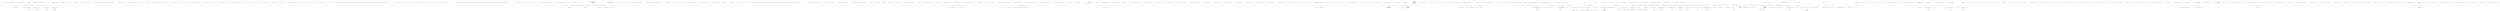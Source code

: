 digraph  {
n51 [label="Nancy.Routing.RouteCache", span=""];
n0 [cluster="Nancy.Routing.RouteCache.RouteCache(Nancy.INancyModuleCatalog, Nancy.Bootstrapper.IModuleKeyGenerator, Nancy.INancyContextFactory, Nancy.Routing.IRouteSegmentExtractor, Nancy.Routing.IRouteDescriptionProvider)", label="Entry Nancy.Routing.RouteCache.RouteCache(Nancy.INancyModuleCatalog, Nancy.Bootstrapper.IModuleKeyGenerator, Nancy.INancyContextFactory, Nancy.Routing.IRouteSegmentExtractor, Nancy.Routing.IRouteDescriptionProvider)", span="23-23"];
n1 [cluster="Nancy.Routing.RouteCache.RouteCache(Nancy.INancyModuleCatalog, Nancy.Bootstrapper.IModuleKeyGenerator, Nancy.INancyContextFactory, Nancy.Routing.IRouteSegmentExtractor, Nancy.Routing.IRouteDescriptionProvider)", label="this.moduleKeyGenerator = moduleKeyGenerator", span="25-25"];
n2 [cluster="Nancy.Routing.RouteCache.RouteCache(Nancy.INancyModuleCatalog, Nancy.Bootstrapper.IModuleKeyGenerator, Nancy.INancyContextFactory, Nancy.Routing.IRouteSegmentExtractor, Nancy.Routing.IRouteDescriptionProvider)", label="this.routeSegmentExtractor = routeSegmentExtractor", span="26-26"];
n3 [cluster="Nancy.Routing.RouteCache.RouteCache(Nancy.INancyModuleCatalog, Nancy.Bootstrapper.IModuleKeyGenerator, Nancy.INancyContextFactory, Nancy.Routing.IRouteSegmentExtractor, Nancy.Routing.IRouteDescriptionProvider)", label="this.routeDescriptionProvider = routeDescriptionProvider", span="27-27"];
n4 [cluster="Nancy.Routing.RouteCache.RouteCache(Nancy.INancyModuleCatalog, Nancy.Bootstrapper.IModuleKeyGenerator, Nancy.INancyContextFactory, Nancy.Routing.IRouteSegmentExtractor, Nancy.Routing.IRouteDescriptionProvider)", label="var context = contextFactory.Create()", span="29-29"];
n5 [cluster="Nancy.Routing.RouteCache.RouteCache(Nancy.INancyModuleCatalog, Nancy.Bootstrapper.IModuleKeyGenerator, Nancy.INancyContextFactory, Nancy.Routing.IRouteSegmentExtractor, Nancy.Routing.IRouteDescriptionProvider)", label="this.BuildCache(moduleCatalog.GetAllModules(context))", span="31-31"];
n7 [cluster="Nancy.INancyContextFactory.Create()", label="Entry Nancy.INancyContextFactory.Create()", span="11-11"];
n6 [cluster="Nancy.Routing.RouteCache.RouteCache(Nancy.INancyModuleCatalog, Nancy.Bootstrapper.IModuleKeyGenerator, Nancy.INancyContextFactory, Nancy.Routing.IRouteSegmentExtractor, Nancy.Routing.IRouteDescriptionProvider)", label="Exit Nancy.Routing.RouteCache.RouteCache(Nancy.INancyModuleCatalog, Nancy.Bootstrapper.IModuleKeyGenerator, Nancy.INancyContextFactory, Nancy.Routing.IRouteSegmentExtractor, Nancy.Routing.IRouteDescriptionProvider)", span="23-23"];
n8 [cluster="Nancy.INancyModuleCatalog.GetAllModules(Nancy.NancyContext)", label="Entry Nancy.INancyModuleCatalog.GetAllModules(Nancy.NancyContext)", span="14-14"];
n9 [cluster="Nancy.Routing.RouteCache.BuildCache(System.Collections.Generic.IEnumerable<Nancy.NancyModule>)", label="Entry Nancy.Routing.RouteCache.BuildCache(System.Collections.Generic.IEnumerable<Nancy.NancyModule>)", span="44-44"];
n10 [cluster="Nancy.Routing.RouteCache.IsEmpty()", label="Entry Nancy.Routing.RouteCache.IsEmpty()", span="39-39"];
n11 [cluster="Nancy.Routing.RouteCache.IsEmpty()", label="return !this.Values.SelectMany(r => r).Any();", span="41-41"];
n12 [cluster="Nancy.Routing.RouteCache.IsEmpty()", label="Exit Nancy.Routing.RouteCache.IsEmpty()", span="39-39"];
n13 [cluster="System.Collections.Generic.IEnumerable<TSource>.SelectMany<TSource, TResult>(System.Func<TSource, System.Collections.Generic.IEnumerable<TResult>>)", label="Entry System.Collections.Generic.IEnumerable<TSource>.SelectMany<TSource, TResult>(System.Func<TSource, System.Collections.Generic.IEnumerable<TResult>>)", span="0-0"];
n14 [cluster="System.Collections.Generic.IEnumerable<TSource>.Any<TSource>()", label="Entry System.Collections.Generic.IEnumerable<TSource>.Any<TSource>()", span="0-0"];
n15 [cluster="lambda expression", label="Entry lambda expression", span="41-41"];
n16 [cluster="lambda expression", label=r, span="41-41"];
n17 [cluster="lambda expression", label="Exit lambda expression", span="41-41"];
n18 [cluster="Nancy.Routing.RouteCache.BuildCache(System.Collections.Generic.IEnumerable<Nancy.NancyModule>)", label=modules, span="46-46"];
n19 [cluster="Nancy.Routing.RouteCache.BuildCache(System.Collections.Generic.IEnumerable<Nancy.NancyModule>)", label="var moduleType = module.GetType()", span="48-48"];
n26 [cluster="Nancy.Routing.RouteCache.BuildCache(System.Collections.Generic.IEnumerable<Nancy.NancyModule>)", label="Exit Nancy.Routing.RouteCache.BuildCache(System.Collections.Generic.IEnumerable<Nancy.NancyModule>)", span="44-44"];
n21 [cluster="Nancy.Routing.RouteCache.BuildCache(System.Collections.Generic.IEnumerable<Nancy.NancyModule>)", label="var routes =\r\n                    module.Routes.Select(r => r.Description)", span="51-52"];
n23 [cluster="Nancy.Routing.RouteCache.BuildCache(System.Collections.Generic.IEnumerable<Nancy.NancyModule>)", label="routeDescription.Description = this.routeDescriptionProvider.GetDescription(module, routeDescription.Path)", span="56-56"];
n25 [cluster="Nancy.Routing.RouteCache.BuildCache(System.Collections.Generic.IEnumerable<Nancy.NancyModule>)", label="this.AddRoutesToCache(module.Routes.Select(r => r.Description), moduleKey)", span="60-60"];
n20 [cluster="Nancy.Routing.RouteCache.BuildCache(System.Collections.Generic.IEnumerable<Nancy.NancyModule>)", label="var moduleKey = this.moduleKeyGenerator.GetKeyForModuleType(moduleType)", span="49-49"];
n27 [cluster="object.GetType()", label="Entry object.GetType()", span="0-0"];
n28 [cluster="Nancy.Bootstrapper.IModuleKeyGenerator.GetKeyForModuleType(System.Type)", label="Entry Nancy.Bootstrapper.IModuleKeyGenerator.GetKeyForModuleType(System.Type)", span="14-14"];
n22 [cluster="Nancy.Routing.RouteCache.BuildCache(System.Collections.Generic.IEnumerable<Nancy.NancyModule>)", label=routes, span="54-54"];
n29 [cluster="Unk.Select", label="Entry Unk.Select", span=""];
n33 [cluster="lambda expression", label="Entry lambda expression", span="52-52"];
n24 [cluster="Nancy.Routing.RouteCache.BuildCache(System.Collections.Generic.IEnumerable<Nancy.NancyModule>)", label="routeDescription.Segments = this.routeSegmentExtractor.Extract(routeDescription.Path)", span="57-57"];
n30 [cluster="Unk.GetDescription", label="Entry Unk.GetDescription", span=""];
n31 [cluster="Unk.Extract", label="Entry Unk.Extract", span=""];
n32 [cluster="Unk.AddRoutesToCache", label="Entry Unk.AddRoutesToCache", span=""];
n36 [cluster="lambda expression", label="Entry lambda expression", span="60-60"];
n34 [cluster="lambda expression", label="r.Description", span="52-52"];
n35 [cluster="lambda expression", label="Exit lambda expression", span="52-52"];
n37 [cluster="lambda expression", label="r.Description", span="60-60"];
n38 [cluster="lambda expression", label="Exit lambda expression", span="60-60"];
n39 [cluster="Nancy.Routing.RouteCache.AddRoutesToCache(System.Collections.Generic.IEnumerable<Nancy.Routing.RouteDescription>, string)", label="Entry Nancy.Routing.RouteCache.AddRoutesToCache(System.Collections.Generic.IEnumerable<Nancy.Routing.RouteDescription>, string)", span="64-64"];
n40 [cluster="Nancy.Routing.RouteCache.AddRoutesToCache(System.Collections.Generic.IEnumerable<Nancy.Routing.RouteDescription>, string)", label="!this.ContainsKey(moduleKey)", span="66-66"];
n41 [cluster="Nancy.Routing.RouteCache.AddRoutesToCache(System.Collections.Generic.IEnumerable<Nancy.Routing.RouteDescription>, string)", label="this[moduleKey] = new List<Tuple<int, RouteDescription>>()", span="68-68"];
n42 [cluster="Nancy.Routing.RouteCache.AddRoutesToCache(System.Collections.Generic.IEnumerable<Nancy.Routing.RouteDescription>, string)", label="this[moduleKey].AddRange(routes.Select((r, i) => new Tuple<int, RouteDescription>(i, r)))", span="71-71"];
n44 [cluster="System.Collections.Generic.Dictionary<TKey, TValue>.ContainsKey(TKey)", label="Entry System.Collections.Generic.Dictionary<TKey, TValue>.ContainsKey(TKey)", span="0-0"];
n45 [cluster="System.Collections.Generic.List<T>.List()", label="Entry System.Collections.Generic.List<T>.List()", span="0-0"];
n43 [cluster="Nancy.Routing.RouteCache.AddRoutesToCache(System.Collections.Generic.IEnumerable<Nancy.Routing.RouteDescription>, string)", label="Exit Nancy.Routing.RouteCache.AddRoutesToCache(System.Collections.Generic.IEnumerable<Nancy.Routing.RouteDescription>, string)", span="64-64"];
n46 [cluster="Unk.AddRange", label="Entry Unk.AddRange", span=""];
n47 [cluster="lambda expression", label="Entry lambda expression", span="71-71"];
n48 [cluster="lambda expression", label="new Tuple<int, RouteDescription>(i, r)", span="71-71"];
n49 [cluster="lambda expression", label="Exit lambda expression", span="71-71"];
n50 [cluster="System.Tuple<T1, T2>.Tuple(T1, T2)", label="Entry System.Tuple<T1, T2>.Tuple(T1, T2)", span="0-0"];
m0_59 [cluster="Nancy.Diagnostics.DiagnosticsSession.GenerateRandomSalt()", file="CustomInteractiveDiagnosticsFixture.cs", label="Entry Nancy.Diagnostics.DiagnosticsSession.GenerateRandomSalt()", span="15-15"];
m0_5 [cluster="Nancy.Tests.Unit.Diagnostics.CustomInteractiveDiagnosticsHookFixture.FakeDiagnostics.FakeDiagnostics(Nancy.Diagnostics.DiagnosticsConfiguration, System.Collections.Generic.IEnumerable<Nancy.Diagnostics.IDiagnosticsProvider>, Nancy.IRootPathProvider, System.Collections.Generic.IEnumerable<Nancy.ISerializer>, Nancy.Diagnostics.IRequestTracing, Nancy.Bootstrapper.NancyInternalConfiguration, Nancy.ModelBinding.IModelBinderLocator, System.Collections.Generic.IEnumerable<Nancy.Responses.Negotiation.IResponseProcessor>, Nancy.Culture.ICultureService)", file="CustomInteractiveDiagnosticsFixture.cs", label="Entry Nancy.Tests.Unit.Diagnostics.CustomInteractiveDiagnosticsHookFixture.FakeDiagnostics.FakeDiagnostics(Nancy.Diagnostics.DiagnosticsConfiguration, System.Collections.Generic.IEnumerable<Nancy.Diagnostics.IDiagnosticsProvider>, Nancy.IRootPathProvider, System.Collections.Generic.IEnumerable<Nancy.ISerializer>, Nancy.Diagnostics.IRequestTracing, Nancy.Bootstrapper.NancyInternalConfiguration, Nancy.ModelBinding.IModelBinderLocator, System.Collections.Generic.IEnumerable<Nancy.Responses.Negotiation.IResponseProcessor>, Nancy.Culture.ICultureService)", span="44-44"];
m0_6 [cluster="Nancy.Tests.Unit.Diagnostics.CustomInteractiveDiagnosticsHookFixture.FakeDiagnostics.FakeDiagnostics(Nancy.Diagnostics.DiagnosticsConfiguration, System.Collections.Generic.IEnumerable<Nancy.Diagnostics.IDiagnosticsProvider>, Nancy.IRootPathProvider, System.Collections.Generic.IEnumerable<Nancy.ISerializer>, Nancy.Diagnostics.IRequestTracing, Nancy.Bootstrapper.NancyInternalConfiguration, Nancy.ModelBinding.IModelBinderLocator, System.Collections.Generic.IEnumerable<Nancy.Responses.Negotiation.IResponseProcessor>, Nancy.Culture.ICultureService)", file="CustomInteractiveDiagnosticsFixture.cs", label="this.diagnosticsConfiguration = diagnosticsConfiguration", span="46-46"];
m0_8 [cluster="Nancy.Tests.Unit.Diagnostics.CustomInteractiveDiagnosticsHookFixture.FakeDiagnostics.FakeDiagnostics(Nancy.Diagnostics.DiagnosticsConfiguration, System.Collections.Generic.IEnumerable<Nancy.Diagnostics.IDiagnosticsProvider>, Nancy.IRootPathProvider, System.Collections.Generic.IEnumerable<Nancy.ISerializer>, Nancy.Diagnostics.IRequestTracing, Nancy.Bootstrapper.NancyInternalConfiguration, Nancy.ModelBinding.IModelBinderLocator, System.Collections.Generic.IEnumerable<Nancy.Responses.Negotiation.IResponseProcessor>, Nancy.Culture.ICultureService)", file="CustomInteractiveDiagnosticsFixture.cs", label="this.rootPathProvider = rootPathProvider", span="48-48"];
m0_9 [cluster="Nancy.Tests.Unit.Diagnostics.CustomInteractiveDiagnosticsHookFixture.FakeDiagnostics.FakeDiagnostics(Nancy.Diagnostics.DiagnosticsConfiguration, System.Collections.Generic.IEnumerable<Nancy.Diagnostics.IDiagnosticsProvider>, Nancy.IRootPathProvider, System.Collections.Generic.IEnumerable<Nancy.ISerializer>, Nancy.Diagnostics.IRequestTracing, Nancy.Bootstrapper.NancyInternalConfiguration, Nancy.ModelBinding.IModelBinderLocator, System.Collections.Generic.IEnumerable<Nancy.Responses.Negotiation.IResponseProcessor>, Nancy.Culture.ICultureService)", file="CustomInteractiveDiagnosticsFixture.cs", label="this.serializers = serializers", span="49-49"];
m0_10 [cluster="Nancy.Tests.Unit.Diagnostics.CustomInteractiveDiagnosticsHookFixture.FakeDiagnostics.FakeDiagnostics(Nancy.Diagnostics.DiagnosticsConfiguration, System.Collections.Generic.IEnumerable<Nancy.Diagnostics.IDiagnosticsProvider>, Nancy.IRootPathProvider, System.Collections.Generic.IEnumerable<Nancy.ISerializer>, Nancy.Diagnostics.IRequestTracing, Nancy.Bootstrapper.NancyInternalConfiguration, Nancy.ModelBinding.IModelBinderLocator, System.Collections.Generic.IEnumerable<Nancy.Responses.Negotiation.IResponseProcessor>, Nancy.Culture.ICultureService)", file="CustomInteractiveDiagnosticsFixture.cs", label="this.requestTracing = requestTracing", span="50-50"];
m0_11 [cluster="Nancy.Tests.Unit.Diagnostics.CustomInteractiveDiagnosticsHookFixture.FakeDiagnostics.FakeDiagnostics(Nancy.Diagnostics.DiagnosticsConfiguration, System.Collections.Generic.IEnumerable<Nancy.Diagnostics.IDiagnosticsProvider>, Nancy.IRootPathProvider, System.Collections.Generic.IEnumerable<Nancy.ISerializer>, Nancy.Diagnostics.IRequestTracing, Nancy.Bootstrapper.NancyInternalConfiguration, Nancy.ModelBinding.IModelBinderLocator, System.Collections.Generic.IEnumerable<Nancy.Responses.Negotiation.IResponseProcessor>, Nancy.Culture.ICultureService)", file="CustomInteractiveDiagnosticsFixture.cs", label="this.configuration = configuration", span="51-51"];
m0_12 [cluster="Nancy.Tests.Unit.Diagnostics.CustomInteractiveDiagnosticsHookFixture.FakeDiagnostics.FakeDiagnostics(Nancy.Diagnostics.DiagnosticsConfiguration, System.Collections.Generic.IEnumerable<Nancy.Diagnostics.IDiagnosticsProvider>, Nancy.IRootPathProvider, System.Collections.Generic.IEnumerable<Nancy.ISerializer>, Nancy.Diagnostics.IRequestTracing, Nancy.Bootstrapper.NancyInternalConfiguration, Nancy.ModelBinding.IModelBinderLocator, System.Collections.Generic.IEnumerable<Nancy.Responses.Negotiation.IResponseProcessor>, Nancy.Culture.ICultureService)", file="CustomInteractiveDiagnosticsFixture.cs", label="this.modelBinderLocator = modelBinderLocator", span="52-52"];
m0_13 [cluster="Nancy.Tests.Unit.Diagnostics.CustomInteractiveDiagnosticsHookFixture.FakeDiagnostics.FakeDiagnostics(Nancy.Diagnostics.DiagnosticsConfiguration, System.Collections.Generic.IEnumerable<Nancy.Diagnostics.IDiagnosticsProvider>, Nancy.IRootPathProvider, System.Collections.Generic.IEnumerable<Nancy.ISerializer>, Nancy.Diagnostics.IRequestTracing, Nancy.Bootstrapper.NancyInternalConfiguration, Nancy.ModelBinding.IModelBinderLocator, System.Collections.Generic.IEnumerable<Nancy.Responses.Negotiation.IResponseProcessor>, Nancy.Culture.ICultureService)", file="CustomInteractiveDiagnosticsFixture.cs", label="this.responseProcessors = responseProcessors", span="53-53"];
m0_14 [cluster="Nancy.Tests.Unit.Diagnostics.CustomInteractiveDiagnosticsHookFixture.FakeDiagnostics.FakeDiagnostics(Nancy.Diagnostics.DiagnosticsConfiguration, System.Collections.Generic.IEnumerable<Nancy.Diagnostics.IDiagnosticsProvider>, Nancy.IRootPathProvider, System.Collections.Generic.IEnumerable<Nancy.ISerializer>, Nancy.Diagnostics.IRequestTracing, Nancy.Bootstrapper.NancyInternalConfiguration, Nancy.ModelBinding.IModelBinderLocator, System.Collections.Generic.IEnumerable<Nancy.Responses.Negotiation.IResponseProcessor>, Nancy.Culture.ICultureService)", file="CustomInteractiveDiagnosticsFixture.cs", label="this.cultureService = cultureService", span="54-54"];
m0_7 [cluster="Nancy.Tests.Unit.Diagnostics.CustomInteractiveDiagnosticsHookFixture.FakeDiagnostics.FakeDiagnostics(Nancy.Diagnostics.DiagnosticsConfiguration, System.Collections.Generic.IEnumerable<Nancy.Diagnostics.IDiagnosticsProvider>, Nancy.IRootPathProvider, System.Collections.Generic.IEnumerable<Nancy.ISerializer>, Nancy.Diagnostics.IRequestTracing, Nancy.Bootstrapper.NancyInternalConfiguration, Nancy.ModelBinding.IModelBinderLocator, System.Collections.Generic.IEnumerable<Nancy.Responses.Negotiation.IResponseProcessor>, Nancy.Culture.ICultureService)", file="CustomInteractiveDiagnosticsFixture.cs", label="this.diagnosticProviders = (new IDiagnosticsProvider[] { new FakeDiagnosticsProvider() }).ToArray()", span="47-47"];
m0_15 [cluster="Nancy.Tests.Unit.Diagnostics.CustomInteractiveDiagnosticsHookFixture.FakeDiagnostics.FakeDiagnostics(Nancy.Diagnostics.DiagnosticsConfiguration, System.Collections.Generic.IEnumerable<Nancy.Diagnostics.IDiagnosticsProvider>, Nancy.IRootPathProvider, System.Collections.Generic.IEnumerable<Nancy.ISerializer>, Nancy.Diagnostics.IRequestTracing, Nancy.Bootstrapper.NancyInternalConfiguration, Nancy.ModelBinding.IModelBinderLocator, System.Collections.Generic.IEnumerable<Nancy.Responses.Negotiation.IResponseProcessor>, Nancy.Culture.ICultureService)", file="CustomInteractiveDiagnosticsFixture.cs", label="Exit Nancy.Tests.Unit.Diagnostics.CustomInteractiveDiagnosticsHookFixture.FakeDiagnostics.FakeDiagnostics(Nancy.Diagnostics.DiagnosticsConfiguration, System.Collections.Generic.IEnumerable<Nancy.Diagnostics.IDiagnosticsProvider>, Nancy.IRootPathProvider, System.Collections.Generic.IEnumerable<Nancy.ISerializer>, Nancy.Diagnostics.IRequestTracing, Nancy.Bootstrapper.NancyInternalConfiguration, Nancy.ModelBinding.IModelBinderLocator, System.Collections.Generic.IEnumerable<Nancy.Responses.Negotiation.IResponseProcessor>, Nancy.Culture.ICultureService)", span="44-44"];
m0_62 [cluster="System.DateTime.AddMinutes(double)", file="CustomInteractiveDiagnosticsFixture.cs", label="Entry System.DateTime.AddMinutes(double)", span="0-0"];
m0_33 [cluster="Nancy.Testing.Browser.Get(string, System.Action<Nancy.Testing.BrowserContext>)", file="CustomInteractiveDiagnosticsFixture.cs", label="Entry Nancy.Testing.Browser.Get(string, System.Action<Nancy.Testing.BrowserContext>)", span="59-59"];
m0_67 [cluster="string.Format(string, object, object)", file="CustomInteractiveDiagnosticsFixture.cs", label="Entry string.Format(string, object, object)", span="0-0"];
m0_22 [cluster="Nancy.Tests.Unit.Diagnostics.CustomInteractiveDiagnosticsHookFixture.Should_return_main_page_with_valid_auth_cookie()", file="CustomInteractiveDiagnosticsFixture.cs", label="Entry Nancy.Tests.Unit.Diagnostics.CustomInteractiveDiagnosticsHookFixture.Should_return_main_page_with_valid_auth_cookie()", span="82-82"];
m0_23 [cluster="Nancy.Tests.Unit.Diagnostics.CustomInteractiveDiagnosticsHookFixture.Should_return_main_page_with_valid_auth_cookie()", file="CustomInteractiveDiagnosticsFixture.cs", label="var diagsConfig = new DiagnosticsConfiguration { Password = ''password'', CryptographyConfiguration = this.cryptoConfig }", span="85-85"];
m0_24 [cluster="Nancy.Tests.Unit.Diagnostics.CustomInteractiveDiagnosticsHookFixture.Should_return_main_page_with_valid_auth_cookie()", file="CustomInteractiveDiagnosticsFixture.cs", label="var bootstrapper = new ConfigurableBootstrapper(with =>\r\n            {\r\n                with.EnableAutoRegistration();\r\n                with.DiagnosticsConfiguration(diagsConfig);\r\n                with.Diagnostics<FakeDiagnostics>();\r\n            })", span="87-92"];
m0_26 [cluster="Nancy.Tests.Unit.Diagnostics.CustomInteractiveDiagnosticsHookFixture.Should_return_main_page_with_valid_auth_cookie()", file="CustomInteractiveDiagnosticsFixture.cs", label="var result = browser.Get(diagsConfig.Path + ''/interactive/providers/'', with =>\r\n                {\r\n                    with.Cookie(DiagsCookieName, this.GetSessionCookieValue(''password''));\r\n                })", span="97-100"];
m0_25 [cluster="Nancy.Tests.Unit.Diagnostics.CustomInteractiveDiagnosticsHookFixture.Should_return_main_page_with_valid_auth_cookie()", file="CustomInteractiveDiagnosticsFixture.cs", label="var browser = new Browser(bootstrapper)", span="94-94"];
m0_27 [cluster="Nancy.Tests.Unit.Diagnostics.CustomInteractiveDiagnosticsHookFixture.Should_return_main_page_with_valid_auth_cookie()", file="CustomInteractiveDiagnosticsFixture.cs", label="result.Body.AsString().ShouldContain(''Fake testing provider'')", span="103-103"];
m0_28 [cluster="Nancy.Tests.Unit.Diagnostics.CustomInteractiveDiagnosticsHookFixture.Should_return_main_page_with_valid_auth_cookie()", file="CustomInteractiveDiagnosticsFixture.cs", label="result.Body.AsString().ShouldNotContain(''Testing Diagnostic Provider'')", span="104-104"];
m0_29 [cluster="Nancy.Tests.Unit.Diagnostics.CustomInteractiveDiagnosticsHookFixture.Should_return_main_page_with_valid_auth_cookie()", file="CustomInteractiveDiagnosticsFixture.cs", label="Exit Nancy.Tests.Unit.Diagnostics.CustomInteractiveDiagnosticsHookFixture.Should_return_main_page_with_valid_auth_cookie()", span="82-82"];
m0_31 [cluster="Nancy.Testing.ConfigurableBootstrapper.ConfigurableBootstrapper(System.Action<Nancy.Testing.ConfigurableBootstrapper.ConfigurableBootstrapperConfigurator>)", file="CustomInteractiveDiagnosticsFixture.cs", label="Entry Nancy.Testing.ConfigurableBootstrapper.ConfigurableBootstrapper(System.Action<Nancy.Testing.ConfigurableBootstrapper.ConfigurableBootstrapperConfigurator>)", span="57-57"];
m0_75 [cluster="Nancy.Cryptography.Base64Helpers.GetBase64Length(int)", file="CustomInteractiveDiagnosticsFixture.cs", label="Entry Nancy.Cryptography.Base64Helpers.GetBase64Length(int)", span="11-11"];
m0_35 [cluster="string.ShouldContain(string)", file="CustomInteractiveDiagnosticsFixture.cs", label="Entry string.ShouldContain(string)", span="65-65"];
m0_63 [cluster="Nancy.IObjectSerializer.Serialize(object)", file="CustomInteractiveDiagnosticsFixture.cs", label="Entry Nancy.IObjectSerializer.Serialize(object)", span="12-12"];
m0_16 [cluster="Nancy.Tests.Unit.Diagnostics.CustomInteractiveDiagnosticsHookFixture.FakeDiagnosticsProvider.FakeDiagnosticsProvider()", file="CustomInteractiveDiagnosticsFixture.cs", label="Entry Nancy.Tests.Unit.Diagnostics.CustomInteractiveDiagnosticsHookFixture.FakeDiagnosticsProvider.FakeDiagnosticsProvider()", span="63-63"];
m0_42 [cluster="Nancy.Testing.ConfigurableBootstrapper.ConfigurableBootstrapperConfigurator.EnableAutoRegistration()", file="CustomInteractiveDiagnosticsFixture.cs", label="Entry Nancy.Testing.ConfigurableBootstrapper.ConfigurableBootstrapperConfigurator.EnableAutoRegistration()", span="725-725"];
m0_30 [cluster="Nancy.Diagnostics.DiagnosticsConfiguration.DiagnosticsConfiguration()", file="CustomInteractiveDiagnosticsFixture.cs", label="Entry Nancy.Diagnostics.DiagnosticsConfiguration.DiagnosticsConfiguration()", span="16-16"];
m0_4 [cluster="Nancy.DefaultObjectSerializer.DefaultObjectSerializer()", file="CustomInteractiveDiagnosticsFixture.cs", label="Entry Nancy.DefaultObjectSerializer.DefaultObjectSerializer()", span="7-7"];
m0_34 [cluster="Nancy.Testing.BrowserResponseBodyWrapper.AsString()", file="CustomInteractiveDiagnosticsFixture.cs", label="Entry Nancy.Testing.BrowserResponseBodyWrapper.AsString()", span="30-30"];
m0_49 [cluster="Nancy.Testing.BrowserContext.Cookie(string, string)", file="CustomInteractiveDiagnosticsFixture.cs", label="Entry Nancy.Testing.BrowserContext.Cookie(string, string)", span="129-129"];
m0_21 [cluster="Nancy.Diagnostics.DiagnosticsHook.Enable(Nancy.Diagnostics.DiagnosticsConfiguration, Nancy.Bootstrapper.IPipelines, System.Collections.Generic.IEnumerable<Nancy.Diagnostics.IDiagnosticsProvider>, Nancy.IRootPathProvider, System.Collections.Generic.IEnumerable<Nancy.ISerializer>, Nancy.Diagnostics.IRequestTracing, Nancy.Bootstrapper.NancyInternalConfiguration, Nancy.ModelBinding.IModelBinderLocator, System.Collections.Generic.IEnumerable<Nancy.Responses.Negotiation.IResponseProcessor>, Nancy.Culture.ICultureService)", file="CustomInteractiveDiagnosticsFixture.cs", label="Entry Nancy.Diagnostics.DiagnosticsHook.Enable(Nancy.Diagnostics.DiagnosticsConfiguration, Nancy.Bootstrapper.IPipelines, System.Collections.Generic.IEnumerable<Nancy.Diagnostics.IDiagnosticsProvider>, Nancy.IRootPathProvider, System.Collections.Generic.IEnumerable<Nancy.ISerializer>, Nancy.Diagnostics.IRequestTracing, Nancy.Bootstrapper.NancyInternalConfiguration, Nancy.ModelBinding.IModelBinderLocator, System.Collections.Generic.IEnumerable<Nancy.Responses.Negotiation.IResponseProcessor>, Nancy.Culture.ICultureService)", span="29-29"];
m0_0 [cluster="Nancy.Tests.Unit.Diagnostics.CustomInteractiveDiagnosticsHookFixture.CustomInteractiveDiagnosticsHookFixture()", file="CustomInteractiveDiagnosticsFixture.cs", label="Entry Nancy.Tests.Unit.Diagnostics.CustomInteractiveDiagnosticsHookFixture.CustomInteractiveDiagnosticsHookFixture()", span="26-26"];
m0_1 [cluster="Nancy.Tests.Unit.Diagnostics.CustomInteractiveDiagnosticsHookFixture.CustomInteractiveDiagnosticsHookFixture()", file="CustomInteractiveDiagnosticsFixture.cs", label="this.cryptoConfig = CryptographyConfiguration.Default", span="28-28"];
m0_2 [cluster="Nancy.Tests.Unit.Diagnostics.CustomInteractiveDiagnosticsHookFixture.CustomInteractiveDiagnosticsHookFixture()", file="CustomInteractiveDiagnosticsFixture.cs", label="this.objectSerializer = new DefaultObjectSerializer()", span="29-29"];
m0_3 [cluster="Nancy.Tests.Unit.Diagnostics.CustomInteractiveDiagnosticsHookFixture.CustomInteractiveDiagnosticsHookFixture()", file="CustomInteractiveDiagnosticsFixture.cs", label="Exit Nancy.Tests.Unit.Diagnostics.CustomInteractiveDiagnosticsHookFixture.CustomInteractiveDiagnosticsHookFixture()", span="26-26"];
m0_43 [cluster="Nancy.Testing.ConfigurableBootstrapper.ConfigurableBootstrapperConfigurator.DiagnosticsConfiguration(Nancy.Diagnostics.DiagnosticsConfiguration)", file="CustomInteractiveDiagnosticsFixture.cs", label="Entry Nancy.Testing.ConfigurableBootstrapper.ConfigurableBootstrapperConfigurator.DiagnosticsConfiguration(Nancy.Diagnostics.DiagnosticsConfiguration)", span="1492-1492"];
m0_36 [cluster="string.ShouldNotContain(string)", file="CustomInteractiveDiagnosticsFixture.cs", label="Entry string.ShouldNotContain(string)", span="70-70"];
m0_61 [cluster="Nancy.Diagnostics.DiagnosticsSession.DiagnosticsSession()", file="CustomInteractiveDiagnosticsFixture.cs", label="Entry Nancy.Diagnostics.DiagnosticsSession.DiagnosticsSession()", span="7-7"];
m0_66 [cluster="System.Convert.ToBase64String(byte[])", file="CustomInteractiveDiagnosticsFixture.cs", label="Entry System.Convert.ToBase64String(byte[])", span="0-0"];
m0_77 [cluster="Nancy.Cryptography.IEncryptionProvider.Decrypt(string)", file="CustomInteractiveDiagnosticsFixture.cs", label="Entry Nancy.Cryptography.IEncryptionProvider.Decrypt(string)", span="19-19"];
m0_64 [cluster="Nancy.Cryptography.IEncryptionProvider.Encrypt(string)", file="CustomInteractiveDiagnosticsFixture.cs", label="Entry Nancy.Cryptography.IEncryptionProvider.Encrypt(string)", span="12-12"];
m0_68 [cluster="Nancy.Tests.Unit.Diagnostics.CustomInteractiveDiagnosticsHookFixture.DecodeCookie(Nancy.Cookies.INancyCookie)", file="CustomInteractiveDiagnosticsFixture.cs", label="Entry Nancy.Tests.Unit.Diagnostics.CustomInteractiveDiagnosticsHookFixture.DecodeCookie(Nancy.Cookies.INancyCookie)", span="127-127"];
m0_69 [cluster="Nancy.Tests.Unit.Diagnostics.CustomInteractiveDiagnosticsHookFixture.DecodeCookie(Nancy.Cookies.INancyCookie)", file="CustomInteractiveDiagnosticsFixture.cs", label="var cookieValue = nancyCookie.Value", span="129-129"];
m0_70 [cluster="Nancy.Tests.Unit.Diagnostics.CustomInteractiveDiagnosticsHookFixture.DecodeCookie(Nancy.Cookies.INancyCookie)", file="CustomInteractiveDiagnosticsFixture.cs", label="var hmacStringLength = Base64Helpers.GetBase64Length(this.cryptoConfig.HmacProvider.HmacLength)", span="130-130"];
m0_71 [cluster="Nancy.Tests.Unit.Diagnostics.CustomInteractiveDiagnosticsHookFixture.DecodeCookie(Nancy.Cookies.INancyCookie)", file="CustomInteractiveDiagnosticsFixture.cs", label="var encryptedSession = cookieValue.Substring(hmacStringLength)", span="131-131"];
m0_72 [cluster="Nancy.Tests.Unit.Diagnostics.CustomInteractiveDiagnosticsHookFixture.DecodeCookie(Nancy.Cookies.INancyCookie)", file="CustomInteractiveDiagnosticsFixture.cs", label="var decrypted = this.cryptoConfig.EncryptionProvider.Decrypt(encryptedSession)", span="132-132"];
m0_73 [cluster="Nancy.Tests.Unit.Diagnostics.CustomInteractiveDiagnosticsHookFixture.DecodeCookie(Nancy.Cookies.INancyCookie)", file="CustomInteractiveDiagnosticsFixture.cs", label="return this.objectSerializer.Deserialize(decrypted) as DiagnosticsSession;", span="134-134"];
m0_74 [cluster="Nancy.Tests.Unit.Diagnostics.CustomInteractiveDiagnosticsHookFixture.DecodeCookie(Nancy.Cookies.INancyCookie)", file="CustomInteractiveDiagnosticsFixture.cs", label="Exit Nancy.Tests.Unit.Diagnostics.CustomInteractiveDiagnosticsHookFixture.DecodeCookie(Nancy.Cookies.INancyCookie)", span="127-127"];
m0_65 [cluster="Nancy.Cryptography.IHmacProvider.GenerateHmac(string)", file="CustomInteractiveDiagnosticsFixture.cs", label="Entry Nancy.Cryptography.IHmacProvider.GenerateHmac(string)", span="17-17"];
m0_37 [cluster="lambda expression", file="CustomInteractiveDiagnosticsFixture.cs", label="Entry lambda expression", span="87-92"];
m0_39 [cluster="lambda expression", file="CustomInteractiveDiagnosticsFixture.cs", label="with.DiagnosticsConfiguration(diagsConfig)", span="90-90"];
m0_38 [cluster="lambda expression", file="CustomInteractiveDiagnosticsFixture.cs", label="with.EnableAutoRegistration()", span="89-89"];
m0_40 [cluster="lambda expression", file="CustomInteractiveDiagnosticsFixture.cs", label="with.Diagnostics<FakeDiagnostics>()", span="91-91"];
m0_45 [cluster="lambda expression", file="CustomInteractiveDiagnosticsFixture.cs", label="Entry lambda expression", span="97-100"];
m0_41 [cluster="lambda expression", file="CustomInteractiveDiagnosticsFixture.cs", label="Exit lambda expression", span="87-92"];
m0_46 [cluster="lambda expression", file="CustomInteractiveDiagnosticsFixture.cs", label="with.Cookie(DiagsCookieName, this.GetSessionCookieValue(''password''))", span="99-99"];
m0_47 [cluster="lambda expression", file="CustomInteractiveDiagnosticsFixture.cs", label="Exit lambda expression", span="97-100"];
m0_78 [cluster="Nancy.IObjectSerializer.Deserialize(string)", file="CustomInteractiveDiagnosticsFixture.cs", label="Entry Nancy.IObjectSerializer.Deserialize(string)", span="19-19"];
m0_18 [cluster="Nancy.Tests.Unit.Diagnostics.CustomInteractiveDiagnosticsHookFixture.FakeDiagnostics.Initialize(Nancy.Bootstrapper.IPipelines)", file="CustomInteractiveDiagnosticsFixture.cs", label="Entry Nancy.Tests.Unit.Diagnostics.CustomInteractiveDiagnosticsHookFixture.FakeDiagnostics.Initialize(Nancy.Bootstrapper.IPipelines)", span="57-57"];
m0_19 [cluster="Nancy.Tests.Unit.Diagnostics.CustomInteractiveDiagnosticsHookFixture.FakeDiagnostics.Initialize(Nancy.Bootstrapper.IPipelines)", file="CustomInteractiveDiagnosticsFixture.cs", label="DiagnosticsHook.Enable(this.diagnosticsConfiguration, pipelines, this.diagnosticProviders, this.rootPathProvider, this.serializers, this.requestTracing, this.configuration, this.modelBinderLocator, this.responseProcessors, this.cultureService)", span="59-59"];
m0_20 [cluster="Nancy.Tests.Unit.Diagnostics.CustomInteractiveDiagnosticsHookFixture.FakeDiagnostics.Initialize(Nancy.Bootstrapper.IPipelines)", file="CustomInteractiveDiagnosticsFixture.cs", label="Exit Nancy.Tests.Unit.Diagnostics.CustomInteractiveDiagnosticsHookFixture.FakeDiagnostics.Initialize(Nancy.Bootstrapper.IPipelines)", span="57-57"];
m0_44 [cluster="Nancy.Testing.ConfigurableBootstrapper.ConfigurableBootstrapperConfigurator.Diagnostics<T>()", file="CustomInteractiveDiagnosticsFixture.cs", label="Entry Nancy.Testing.ConfigurableBootstrapper.ConfigurableBootstrapperConfigurator.Diagnostics<T>()", span="1516-1516"];
m0_48 [cluster="Nancy.Tests.Unit.Diagnostics.CustomInteractiveDiagnosticsHookFixture.GetSessionCookieValue(string, System.DateTime?)", file="CustomInteractiveDiagnosticsFixture.cs", label="Entry Nancy.Tests.Unit.Diagnostics.CustomInteractiveDiagnosticsHookFixture.GetSessionCookieValue(string, System.DateTime?)", span="107-107"];
m0_50 [cluster="Nancy.Tests.Unit.Diagnostics.CustomInteractiveDiagnosticsHookFixture.GetSessionCookieValue(string, System.DateTime?)", file="CustomInteractiveDiagnosticsFixture.cs", label="var salt = DiagnosticsSession.GenerateRandomSalt()", span="109-109"];
m0_51 [cluster="Nancy.Tests.Unit.Diagnostics.CustomInteractiveDiagnosticsHookFixture.GetSessionCookieValue(string, System.DateTime?)", file="CustomInteractiveDiagnosticsFixture.cs", label="var hash = DiagnosticsSession.GenerateSaltedHash(password, salt)", span="110-110"];
m0_52 [cluster="Nancy.Tests.Unit.Diagnostics.CustomInteractiveDiagnosticsHookFixture.GetSessionCookieValue(string, System.DateTime?)", file="CustomInteractiveDiagnosticsFixture.cs", label="var session = new DiagnosticsSession\r\n                {\r\n                    Hash = hash,\r\n                    Salt = salt,\r\n                    Expiry = expiry.HasValue ? expiry.Value : DateTime.Now.AddMinutes(15),\r\n                }", span="111-116"];
m0_53 [cluster="Nancy.Tests.Unit.Diagnostics.CustomInteractiveDiagnosticsHookFixture.GetSessionCookieValue(string, System.DateTime?)", file="CustomInteractiveDiagnosticsFixture.cs", label="var serializedSession = this.objectSerializer.Serialize(session)", span="118-118"];
m0_54 [cluster="Nancy.Tests.Unit.Diagnostics.CustomInteractiveDiagnosticsHookFixture.GetSessionCookieValue(string, System.DateTime?)", file="CustomInteractiveDiagnosticsFixture.cs", label="var encryptedSession = this.cryptoConfig.EncryptionProvider.Encrypt(serializedSession)", span="120-120"];
m0_55 [cluster="Nancy.Tests.Unit.Diagnostics.CustomInteractiveDiagnosticsHookFixture.GetSessionCookieValue(string, System.DateTime?)", file="CustomInteractiveDiagnosticsFixture.cs", label="var hmacBytes = this.cryptoConfig.HmacProvider.GenerateHmac(encryptedSession)", span="121-121"];
m0_57 [cluster="Nancy.Tests.Unit.Diagnostics.CustomInteractiveDiagnosticsHookFixture.GetSessionCookieValue(string, System.DateTime?)", file="CustomInteractiveDiagnosticsFixture.cs", label="return String.Format(''{1}{0}'', encryptedSession, hmacString);", span="124-124"];
m0_56 [cluster="Nancy.Tests.Unit.Diagnostics.CustomInteractiveDiagnosticsHookFixture.GetSessionCookieValue(string, System.DateTime?)", file="CustomInteractiveDiagnosticsFixture.cs", label="var hmacString = Convert.ToBase64String(hmacBytes)", span="122-122"];
m0_58 [cluster="Nancy.Tests.Unit.Diagnostics.CustomInteractiveDiagnosticsHookFixture.GetSessionCookieValue(string, System.DateTime?)", file="CustomInteractiveDiagnosticsFixture.cs", label="Exit Nancy.Tests.Unit.Diagnostics.CustomInteractiveDiagnosticsHookFixture.GetSessionCookieValue(string, System.DateTime?)", span="107-107"];
m0_60 [cluster="Nancy.Diagnostics.DiagnosticsSession.GenerateSaltedHash(string, byte[])", file="CustomInteractiveDiagnosticsFixture.cs", label="Entry Nancy.Diagnostics.DiagnosticsSession.GenerateSaltedHash(string, byte[])", span="44-44"];
m0_17 [cluster="System.Collections.Generic.IEnumerable<TSource>.ToArray<TSource>()", file="CustomInteractiveDiagnosticsFixture.cs", label="Entry System.Collections.Generic.IEnumerable<TSource>.ToArray<TSource>()", span="0-0"];
m0_76 [cluster="string.Substring(int)", file="CustomInteractiveDiagnosticsFixture.cs", label="Entry string.Substring(int)", span="0-0"];
m0_32 [cluster="Nancy.Testing.Browser.Browser(Nancy.Bootstrapper.INancyBootstrapper)", file="CustomInteractiveDiagnosticsFixture.cs", label="Entry Nancy.Testing.Browser.Browser(Nancy.Bootstrapper.INancyBootstrapper)", span="35-35"];
m0_79 [file="CustomInteractiveDiagnosticsFixture.cs", label="Nancy.Tests.Unit.Diagnostics.CustomInteractiveDiagnosticsHookFixture", span=""];
m0_80 [file="CustomInteractiveDiagnosticsFixture.cs", label="Nancy.Tests.Unit.Diagnostics.CustomInteractiveDiagnosticsHookFixture.FakeDiagnostics", span=""];
m0_81 [file="CustomInteractiveDiagnosticsFixture.cs", label=diagsConfig, span=""];
m1_4 [cluster="Nancy.ViewEngines.SuperSimpleViewEngine.IViewEngineHost.GetUriString(string, params string[])", file="DefaultRequestDispatcherFixture.cs", label="Entry Nancy.ViewEngines.SuperSimpleViewEngine.IViewEngineHost.GetUriString(string, params string[])", span="29-29"];
m1_5 [cluster="Nancy.ViewEngines.SuperSimpleViewEngine.IViewEngineHost.GetUriString(string, params string[])", file="DefaultRequestDispatcherFixture.cs", label="Exit Nancy.ViewEngines.SuperSimpleViewEngine.IViewEngineHost.GetUriString(string, params string[])", span="29-29"];
m1_8 [cluster="Nancy.ViewEngines.SuperSimpleViewEngine.IViewEngineHost.AntiForgeryToken()", file="DefaultRequestDispatcherFixture.cs", label="Entry Nancy.ViewEngines.SuperSimpleViewEngine.IViewEngineHost.AntiForgeryToken()", span="42-42"];
m1_9 [cluster="Nancy.ViewEngines.SuperSimpleViewEngine.IViewEngineHost.AntiForgeryToken()", file="DefaultRequestDispatcherFixture.cs", label="Exit Nancy.ViewEngines.SuperSimpleViewEngine.IViewEngineHost.AntiForgeryToken()", span="42-42"];
m1_6 [cluster="Nancy.ViewEngines.SuperSimpleViewEngine.IViewEngineHost.ExpandPath(string)", file="DefaultRequestDispatcherFixture.cs", label="Entry Nancy.ViewEngines.SuperSimpleViewEngine.IViewEngineHost.ExpandPath(string)", span="36-36"];
m1_7 [cluster="Nancy.ViewEngines.SuperSimpleViewEngine.IViewEngineHost.ExpandPath(string)", file="DefaultRequestDispatcherFixture.cs", label="Exit Nancy.ViewEngines.SuperSimpleViewEngine.IViewEngineHost.ExpandPath(string)", span="36-36"];
m1_0 [cluster="Nancy.ViewEngines.SuperSimpleViewEngine.IViewEngineHost.HtmlEncode(string)", file="DefaultRequestDispatcherFixture.cs", label="Entry Nancy.ViewEngines.SuperSimpleViewEngine.IViewEngineHost.HtmlEncode(string)", span="13-13"];
m1_1 [cluster="Nancy.ViewEngines.SuperSimpleViewEngine.IViewEngineHost.HtmlEncode(string)", file="DefaultRequestDispatcherFixture.cs", label="Exit Nancy.ViewEngines.SuperSimpleViewEngine.IViewEngineHost.HtmlEncode(string)", span="13-13"];
m1_2 [cluster="Nancy.ViewEngines.SuperSimpleViewEngine.IViewEngineHost.GetTemplate(string, object)", file="DefaultRequestDispatcherFixture.cs", label="Entry Nancy.ViewEngines.SuperSimpleViewEngine.IViewEngineHost.GetTemplate(string, object)", span="21-21"];
m1_3 [cluster="Nancy.ViewEngines.SuperSimpleViewEngine.IViewEngineHost.GetTemplate(string, object)", file="DefaultRequestDispatcherFixture.cs", label="Exit Nancy.ViewEngines.SuperSimpleViewEngine.IViewEngineHost.GetTemplate(string, object)", span="21-21"];
m2_23 [cluster="System.Threading.Tasks.TaskCompletionSource<TResult>.SetResult(TResult)", file="NancyHandler.cs", label="Entry System.Threading.Tasks.TaskCompletionSource<TResult>.SetResult(TResult)", span="0-0"];
m2_39 [cluster="Unk.IsNullOrWhiteSpace", file="NancyHandler.cs", label="Entry Unk.IsNullOrWhiteSpace", span=""];
m2_35 [cluster="Unk.ToDictionary", file="NancyHandler.cs", label="Entry Unk.ToDictionary", span=""];
m2_76 [cluster="object.ToString()", file="NancyHandler.cs", label="Entry object.ToString()", span="0-0"];
m2_42 [cluster="Unk.ToUpperInvariant", file="NancyHandler.cs", label="Entry Unk.ToUpperInvariant", span=""];
m2_60 [cluster="Nancy.Hosting.Aspnet.NancyHandler.SetNancyResponseToHttpResponse(HttpContextBase, Nancy.Response)", file="NancyHandler.cs", label="Entry Nancy.Hosting.Aspnet.NancyHandler.SetNancyResponseToHttpResponse(HttpContextBase, Nancy.Response)", span="121-121"];
m2_61 [cluster="Nancy.Hosting.Aspnet.NancyHandler.SetNancyResponseToHttpResponse(HttpContextBase, Nancy.Response)", file="NancyHandler.cs", label="SetHttpResponseHeaders(context, response)", span="123-123"];
m2_62 [cluster="Nancy.Hosting.Aspnet.NancyHandler.SetNancyResponseToHttpResponse(HttpContextBase, Nancy.Response)", file="NancyHandler.cs", label="response.ContentType != null", span="125-125"];
m2_63 [cluster="Nancy.Hosting.Aspnet.NancyHandler.SetNancyResponseToHttpResponse(HttpContextBase, Nancy.Response)", file="NancyHandler.cs", label="context.Response.ContentType = response.ContentType", span="127-127"];
m2_64 [cluster="Nancy.Hosting.Aspnet.NancyHandler.SetNancyResponseToHttpResponse(HttpContextBase, Nancy.Response)", file="NancyHandler.cs", label="context.Response.StatusCode = (int)response.StatusCode", span="129-129"];
m2_65 [cluster="Nancy.Hosting.Aspnet.NancyHandler.SetNancyResponseToHttpResponse(HttpContextBase, Nancy.Response)", file="NancyHandler.cs", label="response.Contents.Invoke(context.Response.OutputStream)", span="130-130"];
m2_66 [cluster="Nancy.Hosting.Aspnet.NancyHandler.SetNancyResponseToHttpResponse(HttpContextBase, Nancy.Response)", file="NancyHandler.cs", label="Exit Nancy.Hosting.Aspnet.NancyHandler.SetNancyResponseToHttpResponse(HttpContextBase, Nancy.Response)", span="121-121"];
m2_41 [cluster="Request.cstr", file="NancyHandler.cs", label="Entry Request.cstr", span=""];
m2_43 [cluster="Unk.FromStream", file="NancyHandler.cs", label="Entry Unk.FromStream", span=""];
m2_40 [cluster="Nancy.Url.Url()", file="NancyHandler.cs", label="Entry Nancy.Url.Url()", span="16-16"];
m2_14 [cluster="Unk.HandleRequest", file="NancyHandler.cs", label="Entry Unk.HandleRequest", span=""];
m2_12 [cluster="System.Threading.Tasks.TaskCompletionSource<TResult>.TaskCompletionSource(object)", file="NancyHandler.cs", label="Entry System.Threading.Tasks.TaskCompletionSource<TResult>.TaskCompletionSource(object)", span="0-0"];
m2_11 [cluster="Nancy.Hosting.Aspnet.NancyHandler.CreateNancyRequest(HttpContextBase)", file="NancyHandler.cs", label="Entry Nancy.Hosting.Aspnet.NancyHandler.CreateNancyRequest(HttpContextBase)", span="52-52"];
m2_24 [cluster="Nancy.Hosting.Aspnet.NancyHandler.CreateNancyRequest(HttpContextBase)", color=green, community=0, file="NancyHandler.cs", label="var incomingHeaders = context.Request.Headers.ToDictionary()", prediction=0, span="54-54"];
m2_25 [cluster="Nancy.Hosting.Aspnet.NancyHandler.CreateNancyRequest(HttpContextBase)", color=green, community=0, file="NancyHandler.cs", label="var expectedRequestLength =\r\n                GetExpectedRequestLength(incomingHeaders)", prediction=1, span="56-57"];
m2_33 [cluster="Nancy.Hosting.Aspnet.NancyHandler.CreateNancyRequest(HttpContextBase)", file="NancyHandler.cs", label="return new Request(\r\n                context.Request.HttpMethod.ToUpperInvariant(),\r\n                nancyUrl,\r\n                RequestStream.FromStream(context.Request.InputStream, expectedRequestLength, true),\r\n                incomingHeaders,\r\n                context.Request.UserHostAddress,\r\n                certificate);", span="83-89"];
m2_26 [cluster="Nancy.Hosting.Aspnet.NancyHandler.CreateNancyRequest(HttpContextBase)", color=green, community=0, file="NancyHandler.cs", label="var basePath = context.Request.ApplicationPath.TrimEnd('/')", prediction=2, span="59-59"];
m2_27 [cluster="Nancy.Hosting.Aspnet.NancyHandler.CreateNancyRequest(HttpContextBase)", color=green, community=0, file="NancyHandler.cs", label="var path = context.Request.Url.AbsolutePath.Substring(basePath.Length)", prediction=3, span="61-61"];
m2_29 [cluster="Nancy.Hosting.Aspnet.NancyHandler.CreateNancyRequest(HttpContextBase)", color=green, community=0, file="NancyHandler.cs", label="var nancyUrl = new Url\r\n                               {\r\n                                   Scheme = context.Request.Url.Scheme,\r\n                                   HostName = context.Request.Url.Host,\r\n                                   Port = context.Request.Url.Port,\r\n                                   BasePath = basePath,\r\n                                   Path = path,\r\n                                   Query = context.Request.Url.Query,\r\n                                   Fragment = context.Request.Url.Fragment,\r\n                               }", prediction=4, span="64-73"];
m2_28 [cluster="Nancy.Hosting.Aspnet.NancyHandler.CreateNancyRequest(HttpContextBase)", color=green, community=0, file="NancyHandler.cs", label="path = string.IsNullOrWhiteSpace(path) ? ''/'' : path", prediction=5, span="62-62"];
m2_30 [cluster="Nancy.Hosting.Aspnet.NancyHandler.CreateNancyRequest(HttpContextBase)", file="NancyHandler.cs", label="byte[] certificate = null", span="74-74"];
m2_31 [cluster="Nancy.Hosting.Aspnet.NancyHandler.CreateNancyRequest(HttpContextBase)", file="NancyHandler.cs", label="context.Request.ClientCertificate != null &&\r\n                context.Request.ClientCertificate.IsPresent &&\r\n                context.Request.ClientCertificate.Certificate.Length != 0", span="76-78"];
m2_32 [cluster="Nancy.Hosting.Aspnet.NancyHandler.CreateNancyRequest(HttpContextBase)", file="NancyHandler.cs", label="certificate = context.Request.ClientCertificate.Certificate", span="80-80"];
m2_34 [cluster="Nancy.Hosting.Aspnet.NancyHandler.CreateNancyRequest(HttpContextBase)", file="NancyHandler.cs", label="Exit Nancy.Hosting.Aspnet.NancyHandler.CreateNancyRequest(HttpContextBase)", span="52-52"];
m2_67 [cluster="Nancy.Hosting.Aspnet.NancyHandler.SetHttpResponseHeaders(HttpContextBase, Nancy.Response)", file="NancyHandler.cs", label="Entry Nancy.Hosting.Aspnet.NancyHandler.SetHttpResponseHeaders(HttpContextBase, Nancy.Response)", span="133-133"];
m2_69 [cluster="Nancy.Hosting.Aspnet.NancyHandler.SetHttpResponseHeaders(HttpContextBase, Nancy.Response)", file="NancyHandler.cs", label="response.Headers.ToDictionary(x => x.Key, x => x.Value)", span="135-135"];
m2_70 [cluster="Nancy.Hosting.Aspnet.NancyHandler.SetHttpResponseHeaders(HttpContextBase, Nancy.Response)", file="NancyHandler.cs", label="context.Response.AddHeader(header.Key, header.Value)", span="137-137"];
m2_71 [cluster="Nancy.Hosting.Aspnet.NancyHandler.SetHttpResponseHeaders(HttpContextBase, Nancy.Response)", file="NancyHandler.cs", label="response.Cookies.ToArray()", span="140-140"];
m2_72 [cluster="Nancy.Hosting.Aspnet.NancyHandler.SetHttpResponseHeaders(HttpContextBase, Nancy.Response)", file="NancyHandler.cs", label="context.Response.AddHeader(''Set-Cookie'', cookie.ToString())", span="142-142"];
m2_73 [cluster="Nancy.Hosting.Aspnet.NancyHandler.SetHttpResponseHeaders(HttpContextBase, Nancy.Response)", file="NancyHandler.cs", label="Exit Nancy.Hosting.Aspnet.NancyHandler.SetHttpResponseHeaders(HttpContextBase, Nancy.Response)", span="133-133"];
m2_38 [cluster="Unk.Substring", file="NancyHandler.cs", label="Entry Unk.Substring", span=""];
m2_74 [cluster="Unk.AddHeader", file="NancyHandler.cs", label="Entry Unk.AddHeader", span=""];
m2_68 [cluster="Unk.Invoke", file="NancyHandler.cs", label="Entry Unk.Invoke", span=""];
m2_13 [cluster="System.Threading.Tasks.Task<TResult>.ContinueWith(System.Action<System.Threading.Tasks.Task<TResult>>, System.Threading.Tasks.TaskContinuationOptions)", file="NancyHandler.cs", label="Entry System.Threading.Tasks.Task<TResult>.ContinueWith(System.Action<System.Threading.Tasks.Task<TResult>>, System.Threading.Tasks.TaskContinuationOptions)", span="0-0"];
m2_15 [cluster="lambda expression", file="NancyHandler.cs", label="Entry lambda expression", span="41-41"];
m2_16 [cluster="lambda expression", file="NancyHandler.cs", label="cb(task)", span="41-41"];
m2_20 [cluster="lambda expression", file="NancyHandler.cs", label="tcs.SetResult(new Tuple<NancyContext, HttpContextBase>(ctx, context))", span="46-46"];
m2_77 [cluster="lambda expression", file="NancyHandler.cs", label="Entry lambda expression", span="135-135"];
m2_80 [cluster="lambda expression", file="NancyHandler.cs", label="Entry lambda expression", span="135-135"];
m2_19 [cluster="lambda expression", file="NancyHandler.cs", label="Entry lambda expression", span="46-46"];
m2_17 [cluster="lambda expression", file="NancyHandler.cs", label="Exit lambda expression", span="41-41"];
m2_21 [cluster="lambda expression", file="NancyHandler.cs", label="Exit lambda expression", span="46-46"];
m2_79 [cluster="lambda expression", file="NancyHandler.cs", label="Exit lambda expression", span="135-135"];
m2_78 [cluster="lambda expression", file="NancyHandler.cs", label="x.Key", span="135-135"];
m2_81 [cluster="lambda expression", file="NancyHandler.cs", label="x.Value", span="135-135"];
m2_82 [cluster="lambda expression", file="NancyHandler.cs", label="Exit lambda expression", span="135-135"];
m2_18 [cluster="System.AsyncCallback.Invoke(System.IAsyncResult)", file="NancyHandler.cs", label="Entry System.AsyncCallback.Invoke(System.IAsyncResult)", span="0-0"];
m2_0 [cluster="Nancy.Hosting.Aspnet.NancyHandler.NancyHandler(Nancy.INancyEngine)", file="NancyHandler.cs", label="Entry Nancy.Hosting.Aspnet.NancyHandler.NancyHandler(Nancy.INancyEngine)", span="22-22"];
m2_1 [cluster="Nancy.Hosting.Aspnet.NancyHandler.NancyHandler(Nancy.INancyEngine)", file="NancyHandler.cs", label="this.engine = engine", span="24-24"];
m2_2 [cluster="Nancy.Hosting.Aspnet.NancyHandler.NancyHandler(Nancy.INancyEngine)", file="NancyHandler.cs", label="Exit Nancy.Hosting.Aspnet.NancyHandler.NancyHandler(Nancy.INancyEngine)", span="22-22"];
m2_3 [cluster="Nancy.Hosting.Aspnet.NancyHandler.ProcessRequest(HttpContextBase, System.AsyncCallback, object)", file="NancyHandler.cs", label="Entry Nancy.Hosting.Aspnet.NancyHandler.ProcessRequest(HttpContextBase, System.AsyncCallback, object)", span="33-33"];
m2_4 [cluster="Nancy.Hosting.Aspnet.NancyHandler.ProcessRequest(HttpContextBase, System.AsyncCallback, object)", file="NancyHandler.cs", label="var request = CreateNancyRequest(context)", span="35-35"];
m2_5 [cluster="Nancy.Hosting.Aspnet.NancyHandler.ProcessRequest(HttpContextBase, System.AsyncCallback, object)", file="NancyHandler.cs", label="var tcs = new TaskCompletionSource<Tuple<NancyContext, HttpContextBase>>(state)", span="37-37"];
m2_8 [cluster="Nancy.Hosting.Aspnet.NancyHandler.ProcessRequest(HttpContextBase, System.AsyncCallback, object)", file="NancyHandler.cs", label="this.engine.HandleRequest(\r\n                request, \r\n                ctx => tcs.SetResult(new Tuple<NancyContext, HttpContextBase>(ctx, context)), \r\n                tcs.SetException)", span="44-47"];
m2_6 [cluster="Nancy.Hosting.Aspnet.NancyHandler.ProcessRequest(HttpContextBase, System.AsyncCallback, object)", file="NancyHandler.cs", label="cb != null", span="39-39"];
m2_7 [cluster="Nancy.Hosting.Aspnet.NancyHandler.ProcessRequest(HttpContextBase, System.AsyncCallback, object)", file="NancyHandler.cs", label="tcs.Task.ContinueWith(task => cb(task), TaskContinuationOptions.ExecuteSynchronously)", span="41-41"];
m2_9 [cluster="Nancy.Hosting.Aspnet.NancyHandler.ProcessRequest(HttpContextBase, System.AsyncCallback, object)", file="NancyHandler.cs", label="return tcs.Task;", span="49-49"];
m2_10 [cluster="Nancy.Hosting.Aspnet.NancyHandler.ProcessRequest(HttpContextBase, System.AsyncCallback, object)", file="NancyHandler.cs", label="Exit Nancy.Hosting.Aspnet.NancyHandler.ProcessRequest(HttpContextBase, System.AsyncCallback, object)", span="33-33"];
m2_75 [cluster="System.Collections.Generic.IEnumerable<TSource>.ToArray<TSource>()", file="NancyHandler.cs", label="Entry System.Collections.Generic.IEnumerable<TSource>.ToArray<TSource>()", span="0-0"];
m2_37 [cluster="Unk.TrimEnd", file="NancyHandler.cs", label="Entry Unk.TrimEnd", span=""];
m2_36 [cluster="Unk.GetExpectedRequestLength", file="NancyHandler.cs", label="Entry Unk.GetExpectedRequestLength", span=""];
m2_83 [file="NancyHandler.cs", label="Nancy.Hosting.Aspnet.NancyHandler", span=""];
m2_84 [file="NancyHandler.cs", label="System.AsyncCallback", span=""];
m2_85 [file="NancyHandler.cs", label=HttpContextBase, span=""];
m2_86 [file="NancyHandler.cs", label=tcs, span=""];
m3_27 [cluster="lambda expression", file="NancyHandlerFixture.cs", label="Entry lambda expression", span="30-30"];
m3_18 [cluster="Nancy.Request.Request(string, Nancy.Url, Nancy.IO.RequestStream, System.Collections.Generic.IDictionary<string, System.Collections.Generic.IEnumerable<string>>, string)", file="NancyHandlerFixture.cs", label="this.Query = url.Query.AsQueryDictionary()", span="79-79"];
m3_61 [cluster="Nancy.Request.ParseFormData()", file="NancyHandlerFixture.cs", label="return;", span="201-201"];
m3_21 [cluster="Nancy.Request.Request(string, Nancy.Url, Nancy.IO.RequestStream, System.Collections.Generic.IDictionary<string, System.Collections.Generic.IEnumerable<string>>, string)", file="NancyHandlerFixture.cs", label="this.Session = new NullSessionProvider()", span="85-85"];
m3_34 [cluster="lambda expression", file="NancyHandlerFixture.cs", label="this.request.InputStream", span="32-32"];
m3_60 [cluster="Nancy.Hosting.Aspnet.NancyHandler.ProcessRequest(HttpContextBase, System.AsyncCallback, object)", file="NancyHandlerFixture.cs", label="Entry Nancy.Hosting.Aspnet.NancyHandler.ProcessRequest(HttpContextBase, System.AsyncCallback, object)", span="33-33"];
m3_73 [cluster="lambda expression", file="NancyHandlerFixture.cs", label="Exit lambda expression", span="52-52"];
m3_62 [cluster="lambda expression", file="NancyHandlerFixture.cs", label="Entry lambda expression", span="45-45"];
m3_65 [cluster="lambda expression", file="NancyHandlerFixture.cs", label="Entry lambda expression", span="46-46"];
m3_67 [cluster="lambda expression", file="NancyHandlerFixture.cs", label="Exit lambda expression", span="46-46"];
m3_71 [cluster="lambda expression", file="NancyHandlerFixture.cs", label="Entry lambda expression", span="52-52"];
m3_75 [cluster="lambda expression", file="NancyHandlerFixture.cs", label="Entry lambda expression", span="52-52"];
m3_77 [cluster="lambda expression", file="NancyHandlerFixture.cs", label="Exit lambda expression", span="52-52"];
m3_74 [cluster="Unk.Matches", file="NancyHandlerFixture.cs", label="Entry Unk.Matches", span=""];
m3_63 [cluster="lambda expression", file="NancyHandlerFixture.cs", label="this.request.HttpMethod", span="45-45"];
m3_70 [cluster="lambda expression", file="NancyHandlerFixture.cs", label="Exit lambda expression", span="49-49"];
m3_64 [cluster="lambda expression", file="NancyHandlerFixture.cs", label="Exit lambda expression", span="45-45"];
m3_68 [cluster="Unk.HandleRequest", file="NancyHandlerFixture.cs", label="Entry Unk.HandleRequest", span=""];
m3_69 [cluster="lambda expression", file="NancyHandlerFixture.cs", label="Entry lambda expression", span="49-49"];
m3_78 [cluster="Unk.Equals", file="NancyHandlerFixture.cs", label="Entry Unk.Equals", span=""];
m3_93 [cluster="Nancy.Hosting.Aspnet.Tests.NancyHandlerFixture.SetupRequestProcess(Nancy.NancyContext)", file="NancyHandlerFixture.cs", label="Nancy.Request", span=""];
m3_137 [cluster="Nancy.Hosting.Aspnet.Tests.NancyHandlerFixture.SetupRequestProcess(Nancy.NancyContext)", file="NancyHandlerFixture.cs", label="A.CallTo(() => this.request.AppRelativeCurrentExecutionFilePath).Returns(''~/about'')", span="101-101"];
m3_138 [cluster="Nancy.Hosting.Aspnet.Tests.NancyHandlerFixture.SetupRequestProcess(Nancy.NancyContext)", file="NancyHandlerFixture.cs", label="A.CallTo(() => this.request.Url).Returns(new Uri(''http://ihatedummydata.com/about''))", span="102-102"];
m3_139 [cluster="Nancy.Hosting.Aspnet.Tests.NancyHandlerFixture.SetupRequestProcess(Nancy.NancyContext)", file="NancyHandlerFixture.cs", label="A.CallTo(() => this.request.HttpMethod).Returns(''GET'')", span="103-103"];
m3_141 [cluster="Nancy.Hosting.Aspnet.Tests.NancyHandlerFixture.SetupRequestProcess(Nancy.NancyContext)", file="NancyHandlerFixture.cs", label="Exit Nancy.Hosting.Aspnet.Tests.NancyHandlerFixture.SetupRequestProcess(Nancy.NancyContext)", span="99-99"];
m3_120 [cluster="Unk.Invokes", file="NancyHandlerFixture.cs", label="Entry Unk.Invokes", span=""];
m3_16 [cluster="Nancy.Request.Request(string, Nancy.Url, Nancy.IO.RequestStream, System.Collections.Generic.IDictionary<string, System.Collections.Generic.IEnumerable<string>>, string)", file="NancyHandlerFixture.cs", label="this.Url = url", span="75-75"];
m3_45 [cluster="lambda expression", file="NancyHandlerFixture.cs", label="Entry lambda expression", span="37-37"];
m3_84 [cluster="Nancy.Hosting.Aspnet.Tests.NancyHandlerFixture.Should_output_the_responses_cookies()", file="NancyHandlerFixture.cs", label="var nancyContext = new NancyContext { Response = r }", span="63-63"];
m3_51 [cluster="Nancy.Hosting.Aspnet.Tests.NancyHandlerFixture.Should_invoke_engine_with_requested_method()", file="NancyHandlerFixture.cs", label="Entry Nancy.Hosting.Aspnet.Tests.NancyHandlerFixture.Should_invoke_engine_with_requested_method()", span="42-42"];
m3_33 [cluster="lambda expression", file="NancyHandlerFixture.cs", label="Entry lambda expression", span="32-32"];
m3_110 [cluster="Nancy.Hosting.Aspnet.Tests.NancyHandlerFixture.Should_dispose_the_context()", file="NancyHandlerFixture.cs", label="Entry Nancy.Hosting.Aspnet.Tests.NancyHandlerFixture.Should_dispose_the_context()", span="79-79"];
m3_111 [cluster="Nancy.Hosting.Aspnet.Tests.NancyHandlerFixture.Should_dispose_the_context()", file="NancyHandlerFixture.cs", label="var disposable = A.Fake<IDisposable>()", span="82-82"];
m3_112 [cluster="Nancy.Hosting.Aspnet.Tests.NancyHandlerFixture.Should_dispose_the_context()", file="NancyHandlerFixture.cs", label="var nancyContext = new NancyContext() { Response = new Response() }", span="83-83"];
m3_113 [cluster="Nancy.Hosting.Aspnet.Tests.NancyHandlerFixture.Should_dispose_the_context()", file="NancyHandlerFixture.cs", label="nancyContext.Items.Add(''Disposable'', disposable)", span="84-84"];
m3_117 [cluster="Nancy.Hosting.Aspnet.Tests.NancyHandlerFixture.Should_dispose_the_context()", file="NancyHandlerFixture.cs", label="A.CallTo(() => disposable.Dispose()).MustHaveHappened(Repeated.Exactly.Once)", span="96-96"];
m3_115 [cluster="Nancy.Hosting.Aspnet.Tests.NancyHandlerFixture.Should_dispose_the_context()", file="NancyHandlerFixture.cs", label="A.CallTo(() => this.engine.HandleRequest(\r\n                                        A<Request>.Ignored,\r\n                                        A<Action<NancyContext>>.Ignored,\r\n                                        A<Action<Exception>>.Ignored))\r\n                                      .Invokes(f => ((Action<NancyContext>)f.Arguments[1]).Invoke(nancyContext))", span="86-90"];
m3_114 [cluster="Nancy.Hosting.Aspnet.Tests.NancyHandlerFixture.Should_dispose_the_context()", file="NancyHandlerFixture.cs", label="A.CallTo(() => this.request.HttpMethod).Returns(''GET'')", span="85-85"];
m3_118 [cluster="Nancy.Hosting.Aspnet.Tests.NancyHandlerFixture.Should_dispose_the_context()", file="NancyHandlerFixture.cs", label="Exit Nancy.Hosting.Aspnet.Tests.NancyHandlerFixture.Should_dispose_the_context()", span="79-79"];
m3_85 [cluster="Nancy.Hosting.Aspnet.Tests.NancyHandlerFixture.Should_output_the_responses_cookies()", file="NancyHandlerFixture.cs", label="A.CallTo(() => cookie1.ToString()).Returns(''the first cookie'')", span="65-65"];
m3_130 [cluster="System.Action<T>.Invoke(T)", file="NancyHandlerFixture.cs", label="Entry System.Action<T>.Invoke(T)", span="0-0"];
m3_48 [cluster="lambda expression", file="NancyHandlerFixture.cs", label="Entry lambda expression", span="38-38"];
m3_35 [cluster="lambda expression", file="NancyHandlerFixture.cs", label="Exit lambda expression", span="32-32"];
m3_87 [cluster="Nancy.Hosting.Aspnet.Tests.NancyHandlerFixture.Should_output_the_responses_cookies()", file="NancyHandlerFixture.cs", label="SetupRequestProcess(nancyContext)", span="68-68"];
m3_89 [cluster="Nancy.Hosting.Aspnet.Tests.NancyHandlerFixture.Should_output_the_responses_cookies()", file="NancyHandlerFixture.cs", label="A.CallTo(() => this.response.AddHeader(''Set-Cookie'', ''the first cookie'')).MustHaveHappened()", span="74-74"];
m3_91 [cluster="Nancy.Hosting.Aspnet.Tests.NancyHandlerFixture.Should_output_the_responses_cookies()", file="NancyHandlerFixture.cs", label="Exit Nancy.Hosting.Aspnet.Tests.NancyHandlerFixture.Should_output_the_responses_cookies()", span="56-56"];
m3_90 [cluster="Nancy.Hosting.Aspnet.Tests.NancyHandlerFixture.Should_output_the_responses_cookies()", file="NancyHandlerFixture.cs", label="A.CallTo(() => this.response.AddHeader(''Set-Cookie'', ''the second cookie'')).MustHaveHappened()", span="75-75"];
m3_92 [cluster="Unk.AddCookie", file="NancyHandlerFixture.cs", label="Entry Unk.AddCookie", span=""];
m3_97 [cluster="Unk.ToString", file="NancyHandlerFixture.cs", label="Entry Unk.ToString", span=""];
m3_119 [cluster="Unk.Add", file="NancyHandlerFixture.cs", label="Entry Unk.Add", span=""];
m3_83 [cluster="Nancy.Hosting.Aspnet.Tests.NancyHandlerFixture.Should_output_the_responses_cookies()", file="NancyHandlerFixture.cs", label="r.AddCookie(cookie1).AddCookie(cookie2)", span="62-62"];
m3_28 [cluster="lambda expression", file="NancyHandlerFixture.cs", label="this.formData", span="30-30"];
m3_32 [cluster="lambda expression", file="NancyHandlerFixture.cs", label="Exit lambda expression", span="31-31"];
m3_59 [cluster="System.IDisposable.Dispose()", file="NancyHandlerFixture.cs", label="Entry System.IDisposable.Dispose()", span="0-0"];
m3_25 [cluster="lambda expression", file="NancyHandlerFixture.cs", label="this.request.Form", span="30-30"];
m3_106 [cluster="Unk.AddHeader", file="NancyHandlerFixture.cs", label="Entry Unk.AddHeader", span=""];
m3_136 [cluster="Unk.Dispose", file="NancyHandlerFixture.cs", label="Entry Unk.Dispose", span=""];
m3_82 [cluster="Nancy.Hosting.Aspnet.Tests.NancyHandlerFixture.Should_output_the_responses_cookies()", file="NancyHandlerFixture.cs", label="var r = new Response()", span="61-61"];
m3_31 [cluster="lambda expression", file="NancyHandlerFixture.cs", label="this.request.Url", span="31-31"];
m3_79 [cluster="string.Equals(string, System.StringComparison)", file="NancyHandlerFixture.cs", label="Entry string.Equals(string, System.StringComparison)", span="0-0"];
m3_80 [cluster="System.IO.StreamReader.StreamReader(System.IO.Stream)", file="NancyHandlerFixture.cs", label="Entry System.IO.StreamReader.StreamReader(System.IO.Stream)", span="0-0"];
m3_81 [cluster="System.IO.StreamReader.ReadToEnd()", file="NancyHandlerFixture.cs", label="Entry System.IO.StreamReader.ReadToEnd()", span="0-0"];
m3_86 [cluster="System.Collections.Generic.List<T>.Add(T)", file="NancyHandlerFixture.cs", label="Entry System.Collections.Generic.List<T>.Add(T)", span="0-0"];
m3_19 [cluster="Nancy.Request.Request(string, Nancy.Url, Nancy.IO.RequestStream, System.Collections.Generic.IDictionary<string, System.Collections.Generic.IEnumerable<string>>, string)", color=green, community=0, file="NancyHandlerFixture.cs", label="this.Body = body ?? RequestStream.FromStream(new MemoryStream())", prediction=6, span="81-81"];
m3_57 [cluster="Nancy.Request.Dispose()", file="NancyHandlerFixture.cs", label="((IDisposable)this.Body).Dispose()", span="194-194"];
m3_47 [cluster="lambda expression", file="NancyHandlerFixture.cs", label="Exit lambda expression", span="37-37"];
m3_151 [cluster="lambda expression", file="NancyHandlerFixture.cs", label="Entry lambda expression", span="104-104"];
m3_24 [cluster="Nancy.Request.Request(string, Nancy.Url, Nancy.IO.RequestStream, System.Collections.Generic.IDictionary<string, System.Collections.Generic.IEnumerable<string>>, string)", file="NancyHandlerFixture.cs", label="Exit Nancy.Request.Request(string, Nancy.Url, Nancy.IO.RequestStream, System.Collections.Generic.IDictionary<string, System.Collections.Generic.IEnumerable<string>>, string)", span="46-46"];
m3_30 [cluster="Nancy.IO.RequestStream.FromStream(System.IO.Stream)", file="NancyHandlerFixture.cs", label="Entry Nancy.IO.RequestStream.FromStream(System.IO.Stream)", span="218-218"];
m3_36 [cluster="Nancy.Request.GetCookieData()", file="NancyHandlerFixture.cs", label="Entry Nancy.Request.GetCookieData()", span="148-148"];
m3_39 [cluster="Nancy.Request.GetCookieData()", file="NancyHandlerFixture.cs", label="return cookieDictionary;", span="154-154"];
m3_42 [cluster="Nancy.Request.GetCookieData()", file="NancyHandlerFixture.cs", label="cookieDictionary[parts[0].Trim()] = parts[1]", span="160-160"];
m3_26 [cluster="System.ArgumentOutOfRangeException.ArgumentOutOfRangeException(string)", file="NancyHandlerFixture.cs", label="Entry System.ArgumentOutOfRangeException.ArgumentOutOfRangeException(string)", span="0-0"];
m3_29 [cluster="lambda expression", file="NancyHandlerFixture.cs", label="Exit lambda expression", span="30-30"];
m3_37 [cluster="Nancy.Request.GetCookieData()", file="NancyHandlerFixture.cs", label="var cookieDictionary = new Dictionary<string, string>(StringComparer.OrdinalIgnoreCase)", span="150-150"];
m3_38 [cluster="Nancy.Request.GetCookieData()", file="NancyHandlerFixture.cs", label="!this.Headers.Cookie.Any()", span="152-152"];
m3_40 [cluster="Nancy.Request.GetCookieData()", file="NancyHandlerFixture.cs", label="var values = this.Headers[''cookie''].First().TrimEnd(';').Split(';')", span="157-157"];
m3_41 [cluster="Nancy.Request.GetCookieData()", file="NancyHandlerFixture.cs", label="values.Select (c => c.Split (new[] { '=' }, 2))", span="158-158"];
m3_43 [cluster="Nancy.Request.GetCookieData()", file="NancyHandlerFixture.cs", label="return cookieDictionary;", span="163-163"];
m3_44 [cluster="Nancy.Request.GetCookieData()", file="NancyHandlerFixture.cs", label="Exit Nancy.Request.GetCookieData()", span="148-148"];
m3_46 [cluster="lambda expression", file="NancyHandlerFixture.cs", label="this.context.Response", span="37-37"];
m3_49 [cluster="string.Split(params char[])", file="NancyHandlerFixture.cs", label="Entry string.Split(params char[])", span="0-0"];
m3_50 [cluster="Unk.Select", file="NancyHandlerFixture.cs", label="Entry Unk.Select", span=""];
m3_95 [cluster="lambda expression", file="NancyHandlerFixture.cs", label="cookie1.ToString()", span="65-65"];
m3_99 [cluster="lambda expression", file="NancyHandlerFixture.cs", label="cookie2.ToString()", span="66-66"];
m3_94 [cluster="lambda expression", file="NancyHandlerFixture.cs", label="Entry lambda expression", span="65-65"];
m3_98 [cluster="lambda expression", file="NancyHandlerFixture.cs", label="Entry lambda expression", span="66-66"];
m3_101 [cluster="lambda expression", file="NancyHandlerFixture.cs", label="Entry lambda expression", span="71-71"];
m3_103 [cluster="lambda expression", file="NancyHandlerFixture.cs", label="Entry lambda expression", span="74-74"];
m3_107 [cluster="lambda expression", file="NancyHandlerFixture.cs", label="Entry lambda expression", span="75-75"];
m3_96 [cluster="lambda expression", file="NancyHandlerFixture.cs", label="Exit lambda expression", span="65-65"];
m3_100 [cluster="lambda expression", file="NancyHandlerFixture.cs", label="Exit lambda expression", span="66-66"];
m3_102 [cluster="lambda expression", file="NancyHandlerFixture.cs", label="Exit lambda expression", span="71-71"];
m3_104 [cluster="lambda expression", file="NancyHandlerFixture.cs", label="this.response.AddHeader(''Set-Cookie'', ''the first cookie'')", span="74-74"];
m3_105 [cluster="lambda expression", file="NancyHandlerFixture.cs", label="Exit lambda expression", span="74-74"];
m3_108 [cluster="lambda expression", file="NancyHandlerFixture.cs", label="this.response.AddHeader(''Set-Cookie'', ''the second cookie'')", span="75-75"];
m3_109 [cluster="lambda expression", file="NancyHandlerFixture.cs", label="Exit lambda expression", span="75-75"];
m3_134 [cluster="lambda expression", file="NancyHandlerFixture.cs", label="disposable.Dispose()", span="96-96"];
m3_128 [cluster="lambda expression", file="NancyHandlerFixture.cs", label="((Action<NancyContext>)f.Arguments[1]).Invoke(nancyContext)", span="90-90"];
m3_121 [cluster="lambda expression", file="NancyHandlerFixture.cs", label="Entry lambda expression", span="85-85"];
m3_124 [cluster="lambda expression", file="NancyHandlerFixture.cs", label="Entry lambda expression", span="86-89"];
m3_127 [cluster="lambda expression", file="NancyHandlerFixture.cs", label="Entry lambda expression", span="90-90"];
m3_131 [cluster="lambda expression", file="NancyHandlerFixture.cs", label="Entry lambda expression", span="93-93"];
m3_133 [cluster="lambda expression", file="NancyHandlerFixture.cs", label="Entry lambda expression", span="96-96"];
m3_122 [cluster="lambda expression", file="NancyHandlerFixture.cs", label="this.request.HttpMethod", span="85-85"];
m3_123 [cluster="lambda expression", file="NancyHandlerFixture.cs", label="Exit lambda expression", span="85-85"];
m3_125 [cluster="lambda expression", file="NancyHandlerFixture.cs", label="this.engine.HandleRequest(\r\n                                        A<Request>.Ignored,\r\n                                        A<Action<NancyContext>>.Ignored,\r\n                                        A<Action<Exception>>.Ignored)", span="86-89"];
m3_126 [cluster="lambda expression", file="NancyHandlerFixture.cs", label="Exit lambda expression", span="86-89"];
m3_129 [cluster="lambda expression", file="NancyHandlerFixture.cs", label="Exit lambda expression", span="90-90"];
m3_132 [cluster="lambda expression", file="NancyHandlerFixture.cs", label="Exit lambda expression", span="93-93"];
m3_135 [cluster="lambda expression", file="NancyHandlerFixture.cs", label="Exit lambda expression", span="96-96"];
m3_142 [cluster="lambda expression", file="NancyHandlerFixture.cs", label="Entry lambda expression", span="101-101"];
m3_145 [cluster="lambda expression", file="NancyHandlerFixture.cs", label="Entry lambda expression", span="102-102"];
m3_148 [cluster="lambda expression", file="NancyHandlerFixture.cs", label="Entry lambda expression", span="103-103"];
m3_143 [cluster="lambda expression", file="NancyHandlerFixture.cs", label="this.request.AppRelativeCurrentExecutionFilePath", span="101-101"];
m3_144 [cluster="lambda expression", file="NancyHandlerFixture.cs", label="Exit lambda expression", span="101-101"];
m3_146 [cluster="lambda expression", file="NancyHandlerFixture.cs", label="this.request.Url", span="102-102"];
m3_147 [cluster="lambda expression", file="NancyHandlerFixture.cs", label="Exit lambda expression", span="102-102"];
m3_149 [cluster="lambda expression", file="NancyHandlerFixture.cs", label="this.request.HttpMethod", span="103-103"];
m3_150 [cluster="lambda expression", file="NancyHandlerFixture.cs", label="Exit lambda expression", span="103-103"];
m3_153 [cluster="lambda expression", file="NancyHandlerFixture.cs", label="Exit lambda expression", span="104-104"];
m3_23 [cluster="Nancy.Request.Request(string, Nancy.Url, Nancy.IO.RequestStream, System.Collections.Generic.IDictionary<string, System.Collections.Generic.IEnumerable<string>>, string)", file="NancyHandlerFixture.cs", label="this.RewriteMethod()", span="88-88"];
m3_17 [cluster="Nancy.Request.Request(string, Nancy.Url, Nancy.IO.RequestStream, System.Collections.Generic.IDictionary<string, System.Collections.Generic.IEnumerable<string>>, string)", file="NancyHandlerFixture.cs", label="this.Method = method", span="77-77"];
m3_52 [cluster="Nancy.Hosting.Aspnet.Tests.NancyHandlerFixture.Should_invoke_engine_with_requested_method()", file="NancyHandlerFixture.cs", label="A.CallTo(() => this.request.HttpMethod).Returns(''POST'')", span="45-45"];
m3_56 [cluster="Nancy.Request.Dispose()", file="NancyHandlerFixture.cs", label="Entry Nancy.Request.Dispose()", span="192-192"];
m3_0 [cluster="Nancy.Hosting.Aspnet.Tests.NancyHandlerFixture.NancyHandlerFixture()", file="NancyHandlerFixture.cs", label="Entry Nancy.Hosting.Aspnet.Tests.NancyHandlerFixture.NancyHandlerFixture()", span="21-21"];
m3_1 [cluster="Nancy.Hosting.Aspnet.Tests.NancyHandlerFixture.NancyHandlerFixture()", file="NancyHandlerFixture.cs", label="this.context = A.Fake<HttpContextBase>()", span="23-23"];
m3_2 [cluster="Nancy.Hosting.Aspnet.Tests.NancyHandlerFixture.NancyHandlerFixture()", file="NancyHandlerFixture.cs", label="this.request = A.Fake<HttpRequestBase>()", span="24-24"];
m3_3 [cluster="Nancy.Hosting.Aspnet.Tests.NancyHandlerFixture.NancyHandlerFixture()", file="NancyHandlerFixture.cs", label="this.response = A.Fake<HttpResponseBase>()", span="25-25"];
m3_4 [cluster="Nancy.Request.Request(string, Nancy.Url, Nancy.IO.RequestStream, System.Collections.Generic.IDictionary<string, System.Collections.Generic.IEnumerable<string>>, string)", file="NancyHandlerFixture.cs", label="Entry Nancy.Request.Request(string, Nancy.Url, Nancy.IO.RequestStream, System.Collections.Generic.IDictionary<string, System.Collections.Generic.IEnumerable<string>>, string)", span="46-46"];
m3_5 [cluster="Nancy.Request.Request(string, Nancy.Url, Nancy.IO.RequestStream, System.Collections.Generic.IDictionary<string, System.Collections.Generic.IEnumerable<string>>, string)", color=green, community=0, file="NancyHandlerFixture.cs", label="String.IsNullOrEmpty(method)", prediction=7, span="48-48"];
m3_6 [cluster="Nancy.Request.Request(string, Nancy.Url, Nancy.IO.RequestStream, System.Collections.Generic.IDictionary<string, System.Collections.Generic.IEnumerable<string>>, string)", color=green, community=0, file="NancyHandlerFixture.cs", label="throw new ArgumentOutOfRangeException(''method'');", prediction=7, span="50-50"];
m3_7 [cluster="Nancy.Request.Request(string, Nancy.Url, Nancy.IO.RequestStream, System.Collections.Generic.IDictionary<string, System.Collections.Generic.IEnumerable<string>>, string)", file="NancyHandlerFixture.cs", label="url == null", span="53-53"];
m3_8 [cluster="Nancy.Request.Request(string, Nancy.Url, Nancy.IO.RequestStream, System.Collections.Generic.IDictionary<string, System.Collections.Generic.IEnumerable<string>>, string)", color=green, community=0, file="NancyHandlerFixture.cs", label="throw new ArgumentNullException(''url'');", prediction=7, span="55-55"];
m3_9 [cluster="Nancy.Request.Request(string, Nancy.Url, Nancy.IO.RequestStream, System.Collections.Generic.IDictionary<string, System.Collections.Generic.IEnumerable<string>>, string)", color=green, community=0, file="NancyHandlerFixture.cs", label="String.IsNullOrEmpty(url.Path)", prediction=7, span="58-58"];
m3_10 [cluster="Nancy.Request.Request(string, Nancy.Url, Nancy.IO.RequestStream, System.Collections.Generic.IDictionary<string, System.Collections.Generic.IEnumerable<string>>, string)", color=green, community=0, file="NancyHandlerFixture.cs", label="throw new ArgumentOutOfRangeException(''url.Path'');", prediction=7, span="60-60"];
m3_11 [cluster="Nancy.Request.Request(string, Nancy.Url, Nancy.IO.RequestStream, System.Collections.Generic.IDictionary<string, System.Collections.Generic.IEnumerable<string>>, string)", file="NancyHandlerFixture.cs", label="url.Scheme == null", span="63-63"];
m3_12 [cluster="Nancy.Request.Request(string, Nancy.Url, Nancy.IO.RequestStream, System.Collections.Generic.IDictionary<string, System.Collections.Generic.IEnumerable<string>>, string)", file="NancyHandlerFixture.cs", label="throw new ArgumentNullException(''url.Scheme'');", span="65-65"];
m3_13 [cluster="Nancy.Request.Request(string, Nancy.Url, Nancy.IO.RequestStream, System.Collections.Generic.IDictionary<string, System.Collections.Generic.IEnumerable<string>>, string)", file="NancyHandlerFixture.cs", label="String.IsNullOrEmpty(url.Scheme)", span="68-68"];
m3_14 [cluster="Nancy.Request.Request(string, Nancy.Url, Nancy.IO.RequestStream, System.Collections.Generic.IDictionary<string, System.Collections.Generic.IEnumerable<string>>, string)", file="NancyHandlerFixture.cs", label="throw new ArgumentOutOfRangeException(''url.Scheme'');", span="70-70"];
m3_15 [cluster="Nancy.Request.Request(string, Nancy.Url, Nancy.IO.RequestStream, System.Collections.Generic.IDictionary<string, System.Collections.Generic.IEnumerable<string>>, string)", file="NancyHandlerFixture.cs", label="this.UserHostAddress = ip", span="73-73"];
m3_20 [cluster="Unk.ReturnsLazily", file="NancyHandlerFixture.cs", label="Entry Unk.ReturnsLazily", span=""];
m3_22 [cluster="Unk.Returns", file="NancyHandlerFixture.cs", label="Entry Unk.Returns", span=""];
m3_58 [cluster="Nancy.Response.Response()", file="NancyHandlerFixture.cs", label="Entry Nancy.Response.Response()", span="20-20"];
m3_154 [file="NancyHandlerFixture.cs", label="Nancy.Hosting.Aspnet.Tests.NancyHandlerFixture", span=""];
m3_155 [file="NancyHandlerFixture.cs", label=cookie1, span=""];
m3_156 [file="NancyHandlerFixture.cs", label=cookie2, span=""];
m3_157 [file="NancyHandlerFixture.cs", label=nancyContext, span=""];
m3_158 [file="NancyHandlerFixture.cs", label=disposable, span=""];
m4_53 [cluster="Unk.Handle", file="NancyHttpRequestHandler.cs", label="Entry Unk.Handle", span=""];
m4_44 [cluster="Nancy.Hosting.Aspnet.NancyHttpRequestHandler.EndProcessRequest(System.IAsyncResult)", file="NancyHttpRequestHandler.cs", label="Entry Nancy.Hosting.Aspnet.NancyHttpRequestHandler.EndProcessRequest(System.IAsyncResult)", span="83-83"];
m4_45 [cluster="Nancy.Hosting.Aspnet.NancyHttpRequestHandler.EndProcessRequest(System.IAsyncResult)", color=green, community=0, file="NancyHttpRequestHandler.cs", label="var task = (Task<Tuple<NancyContext, HttpContextBase>>)result", prediction=12, span="85-85"];
m4_52 [cluster="Nancy.Hosting.Aspnet.NancyHttpRequestHandler.EndProcessRequest(System.IAsyncResult)", file="NancyHttpRequestHandler.cs", label="Exit Nancy.Hosting.Aspnet.NancyHttpRequestHandler.EndProcessRequest(System.IAsyncResult)", span="83-83"];
m4_27 [cluster="Nancy.Hosting.Aspnet.NancyHttpRequestHandler.GetConfigurationBootstrapperType()", file="NancyHttpRequestHandler.cs", label="return new BootstrapperEntry(bootstrapperOverrideAssembly, bootstrapperOverrideType);", span="68-68"];
m4_17 [cluster="Nancy.Hosting.Aspnet.NancyHttpRequestHandler.GetConfigurationBootstrapperType()", file="NancyHttpRequestHandler.cs", label="Entry Nancy.Hosting.Aspnet.NancyHttpRequestHandler.GetConfigurationBootstrapperType()", span="47-47"];
m4_20 [cluster="Nancy.Hosting.Aspnet.NancyHttpRequestHandler.GetConfigurationBootstrapperType()", file="NancyHttpRequestHandler.cs", label="var configurationSection = \r\n                ConfigurationManager.GetSection(''nancyFx'') as NancyFxSection", span="49-50"];
m4_21 [cluster="Nancy.Hosting.Aspnet.NancyHttpRequestHandler.GetConfigurationBootstrapperType()", file="NancyHttpRequestHandler.cs", label="configurationSection == null", span="52-52"];
m4_23 [cluster="Nancy.Hosting.Aspnet.NancyHttpRequestHandler.GetConfigurationBootstrapperType()", file="NancyHttpRequestHandler.cs", label="var bootstrapperOverrideType = \r\n                configurationSection.Bootstrapper.Type", span="57-58"];
m4_24 [cluster="Nancy.Hosting.Aspnet.NancyHttpRequestHandler.GetConfigurationBootstrapperType()", file="NancyHttpRequestHandler.cs", label="var bootstrapperOverrideAssembly = \r\n                configurationSection.Bootstrapper.Assembly", span="60-61"];
m4_22 [cluster="Nancy.Hosting.Aspnet.NancyHttpRequestHandler.GetConfigurationBootstrapperType()", file="NancyHttpRequestHandler.cs", label="return null;", span="54-54"];
m4_25 [cluster="Nancy.Hosting.Aspnet.NancyHttpRequestHandler.GetConfigurationBootstrapperType()", file="NancyHttpRequestHandler.cs", label="string.IsNullOrWhiteSpace(bootstrapperOverrideType) || string.IsNullOrWhiteSpace(bootstrapperOverrideAssembly)", span="63-63"];
m4_26 [cluster="Nancy.Hosting.Aspnet.NancyHttpRequestHandler.GetConfigurationBootstrapperType()", file="NancyHttpRequestHandler.cs", label="return null;", span="65-65"];
m4_28 [cluster="Nancy.Hosting.Aspnet.NancyHttpRequestHandler.GetConfigurationBootstrapperType()", file="NancyHttpRequestHandler.cs", label="Exit Nancy.Hosting.Aspnet.NancyHttpRequestHandler.GetConfigurationBootstrapperType()", span="47-47"];
m4_30 [cluster="string.IsNullOrWhiteSpace(string)", file="NancyHttpRequestHandler.cs", label="Entry string.IsNullOrWhiteSpace(string)", span="0-0"];
m4_36 [cluster="Nancy.Hosting.Aspnet.NancyHttpRequestHandler.BeginProcessRequest(HttpContext, System.AsyncCallback, object)", file="NancyHttpRequestHandler.cs", label="Entry Nancy.Hosting.Aspnet.NancyHttpRequestHandler.BeginProcessRequest(HttpContext, System.AsyncCallback, object)", span="76-76"];
m4_37 [cluster="Nancy.Hosting.Aspnet.NancyHttpRequestHandler.BeginProcessRequest(HttpContext, System.AsyncCallback, object)", file="NancyHttpRequestHandler.cs", label="var wrappedContext = new HttpContextWrapper(context)", span="78-78"];
m4_39 [cluster="Nancy.Hosting.Aspnet.NancyHttpRequestHandler.BeginProcessRequest(HttpContext, System.AsyncCallback, object)", file="NancyHttpRequestHandler.cs", label="return handler.ProcessRequest(wrappedContext, cb, state);", span="80-80"];
m4_38 [cluster="Nancy.Hosting.Aspnet.NancyHttpRequestHandler.BeginProcessRequest(HttpContext, System.AsyncCallback, object)", file="NancyHttpRequestHandler.cs", label="var handler = new NancyHandler(engine)", span="79-79"];
m4_40 [cluster="Nancy.Hosting.Aspnet.NancyHttpRequestHandler.BeginProcessRequest(HttpContext, System.AsyncCallback, object)", file="NancyHttpRequestHandler.cs", label="Exit Nancy.Hosting.Aspnet.NancyHttpRequestHandler.BeginProcessRequest(HttpContext, System.AsyncCallback, object)", span="76-76"];
m4_19 [cluster="System.Activator.CreateInstance(System.Type)", file="NancyHttpRequestHandler.cs", label="Entry System.Activator.CreateInstance(System.Type)", span="0-0"];
m4_54 [cluster="Nancy.Hosting.Aspnet.NancyHandler.SetNancyResponseToHttpResponse(HttpContextBase, Nancy.Response)", file="NancyHttpRequestHandler.cs", label="Entry Nancy.Hosting.Aspnet.NancyHandler.SetNancyResponseToHttpResponse(HttpContextBase, Nancy.Response)", span="121-121"];
m4_32 [cluster="Nancy.Hosting.Aspnet.NancyHttpRequestHandler.ProcessRequest(HttpContext)", file="NancyHttpRequestHandler.cs", label="Entry Nancy.Hosting.Aspnet.NancyHttpRequestHandler.ProcessRequest(HttpContext)", span="71-71"];
m4_33 [cluster="Nancy.Hosting.Aspnet.NancyHttpRequestHandler.ProcessRequest(HttpContext)", file="NancyHttpRequestHandler.cs", label="throw new NotSupportedException();", span="73-73"];
m4_34 [cluster="Nancy.Hosting.Aspnet.NancyHttpRequestHandler.ProcessRequest(HttpContext)", file="NancyHttpRequestHandler.cs", label="Exit Nancy.Hosting.Aspnet.NancyHttpRequestHandler.ProcessRequest(HttpContext)", span="71-71"];
m4_31 [cluster="Nancy.Hosting.Aspnet.BootstrapperEntry.BootstrapperEntry(string, string)", file="NancyHttpRequestHandler.cs", label="Entry Nancy.Hosting.Aspnet.BootstrapperEntry.BootstrapperEntry(string, string)", span="4-4"];
m4_7 [cluster="Nancy.Bootstrapper.INancyBootstrapper.GetEngine()", file="NancyHttpRequestHandler.cs", label="Entry Nancy.Bootstrapper.INancyBootstrapper.GetEngine()", span="16-16"];
m4_35 [cluster="System.NotSupportedException.NotSupportedException()", file="NancyHttpRequestHandler.cs", label="Entry System.NotSupportedException.NotSupportedException()", span="0-0"];
m4_18 [cluster="System.Type.GetType(string)", file="NancyHttpRequestHandler.cs", label="Entry System.Type.GetType(string)", span="0-0"];
m4_0 [cluster="Nancy.Hosting.Aspnet.NancyHttpRequestHandler.NancyHttpRequestHandler()", file="NancyHttpRequestHandler.cs", label="Entry Nancy.Hosting.Aspnet.NancyHttpRequestHandler.NancyHttpRequestHandler()", span="17-17"];
m4_1 [cluster="Nancy.Hosting.Aspnet.NancyHttpRequestHandler.NancyHttpRequestHandler()", file="NancyHttpRequestHandler.cs", label="var bootstrapper = GetBootstrapper()", span="19-19"];
m4_2 [cluster="Nancy.Hosting.Aspnet.NancyHttpRequestHandler.NancyHttpRequestHandler()", file="NancyHttpRequestHandler.cs", label="bootstrapper.Initialise()", span="21-21"];
m4_3 [cluster="Nancy.Hosting.Aspnet.NancyHttpRequestHandler.NancyHttpRequestHandler()", file="NancyHttpRequestHandler.cs", label="engine = bootstrapper.GetEngine()", span="23-23"];
m4_4 [cluster="Nancy.Hosting.Aspnet.NancyHttpRequestHandler.NancyHttpRequestHandler()", file="NancyHttpRequestHandler.cs", label="Exit Nancy.Hosting.Aspnet.NancyHttpRequestHandler.NancyHttpRequestHandler()", span="17-17"];
m4_6 [cluster="Nancy.Bootstrapper.INancyBootstrapper.Initialise()", file="NancyHttpRequestHandler.cs", label="Entry Nancy.Bootstrapper.INancyBootstrapper.Initialise()", span="10-10"];
m4_29 [cluster="Unk.GetSection", file="NancyHttpRequestHandler.cs", label="Entry Unk.GetSection", span=""];
m4_10 [cluster="Nancy.Hosting.Aspnet.NancyHttpRequestHandler.GetConfigurationBootstrapper()", file="NancyHttpRequestHandler.cs", label="Entry Nancy.Hosting.Aspnet.NancyHttpRequestHandler.GetConfigurationBootstrapper()", span="31-31"];
m4_11 [cluster="Nancy.Hosting.Aspnet.NancyHttpRequestHandler.GetConfigurationBootstrapper()", file="NancyHttpRequestHandler.cs", label="var configurationBootstrapperType = \r\n                GetConfigurationBootstrapperType()", span="33-34"];
m4_12 [cluster="Nancy.Hosting.Aspnet.NancyHttpRequestHandler.GetConfigurationBootstrapper()", file="NancyHttpRequestHandler.cs", label="configurationBootstrapperType != null", span="36-36"];
m4_13 [cluster="Nancy.Hosting.Aspnet.NancyHttpRequestHandler.GetConfigurationBootstrapper()", file="NancyHttpRequestHandler.cs", label="var bootstrapperType =\r\n                    Type.GetType(configurationBootstrapperType.Name)", span="38-39"];
m4_15 [cluster="Nancy.Hosting.Aspnet.NancyHttpRequestHandler.GetConfigurationBootstrapper()", file="NancyHttpRequestHandler.cs", label="return null;", span="44-44"];
m4_14 [cluster="Nancy.Hosting.Aspnet.NancyHttpRequestHandler.GetConfigurationBootstrapper()", file="NancyHttpRequestHandler.cs", label="return Activator.CreateInstance(bootstrapperType) as INancyBootstrapper;", span="41-41"];
m4_16 [cluster="Nancy.Hosting.Aspnet.NancyHttpRequestHandler.GetConfigurationBootstrapper()", file="NancyHttpRequestHandler.cs", label="Exit Nancy.Hosting.Aspnet.NancyHttpRequestHandler.GetConfigurationBootstrapper()", span="31-31"];
m4_55 [cluster="lambda expression", file="NancyHttpRequestHandler.cs", label="Entry lambda expression", span="89-89"];
m4_57 [cluster="lambda expression", file="NancyHttpRequestHandler.cs", label="Exit lambda expression", span="89-89"];
m4_42 [cluster="Nancy.Hosting.Aspnet.NancyHandler.NancyHandler(Nancy.INancyEngine)", file="NancyHttpRequestHandler.cs", label="Entry Nancy.Hosting.Aspnet.NancyHandler.NancyHandler(Nancy.INancyEngine)", span="22-22"];
m4_41 [cluster="HttpContextWrapper.cstr", file="NancyHttpRequestHandler.cs", label="Entry HttpContextWrapper.cstr", span=""];
m4_5 [cluster="Nancy.Hosting.Aspnet.NancyHttpRequestHandler.GetBootstrapper()", file="NancyHttpRequestHandler.cs", label="Entry Nancy.Hosting.Aspnet.NancyHttpRequestHandler.GetBootstrapper()", span="26-26"];
m4_8 [cluster="Nancy.Hosting.Aspnet.NancyHttpRequestHandler.GetBootstrapper()", file="NancyHttpRequestHandler.cs", label="return GetConfigurationBootstrapper() ?? NancyBootstrapperLocator.Bootstrapper;", span="28-28"];
m4_9 [cluster="Nancy.Hosting.Aspnet.NancyHttpRequestHandler.GetBootstrapper()", file="NancyHttpRequestHandler.cs", label="Exit Nancy.Hosting.Aspnet.NancyHttpRequestHandler.GetBootstrapper()", span="26-26"];
m4_43 [cluster="Unk.ProcessRequest", file="NancyHttpRequestHandler.cs", label="Entry Unk.ProcessRequest", span=""];
n51 -> n5  [color=darkseagreen4, key=1, label="Nancy.Routing.RouteCache", style=dashed];
n51 -> n11  [color=darkseagreen4, key=1, label="Nancy.Routing.RouteCache", style=dashed];
n51 -> n25  [color=darkseagreen4, key=1, label="Nancy.Routing.RouteCache", style=dashed];
n51 -> n40  [color=darkseagreen4, key=1, label="Nancy.Routing.RouteCache", style=dashed];
n51 -> n42  [color=darkseagreen4, key=1, label="Nancy.Routing.RouteCache", style=dashed];
n0 -> n5  [color=darkseagreen4, key=1, label="Nancy.INancyModuleCatalog", style=dashed];
n11 -> n15  [color=darkseagreen4, key=1, label="lambda expression", style=dashed];
n18 -> n21  [color=darkseagreen4, key=1, label=module, style=dashed];
n18 -> n25  [color=darkseagreen4, key=1, label=module, style=dashed];
n21 -> n33  [color=darkseagreen4, key=1, label="lambda expression", style=dashed];
n25 -> n36  [color=darkseagreen4, key=1, label="lambda expression", style=dashed];
n20 -> n25  [color=darkseagreen4, key=1, label=moduleKey, style=dashed];
n39 -> n42  [color=darkseagreen4, key=1, label="System.Collections.Generic.IEnumerable<Nancy.Routing.RouteDescription>", style=dashed];
n42 -> n47  [color=darkseagreen4, key=1, label="lambda expression", style=dashed];
m0_23 -> m0_39  [color=darkseagreen4, key=1, label=diagsConfig, style=dashed];
m0_24 -> m0_38  [color=darkseagreen4, key=1, label="Nancy.Testing.ConfigurableBootstrapper.ConfigurableBootstrapperConfigurator", style=dashed];
m0_24 -> m0_39  [color=darkseagreen4, key=1, label="Nancy.Testing.ConfigurableBootstrapper.ConfigurableBootstrapperConfigurator", style=dashed];
m0_24 -> m0_40  [color=darkseagreen4, key=1, label="Nancy.Testing.ConfigurableBootstrapper.ConfigurableBootstrapperConfigurator", style=dashed];
m0_26 -> m0_45  [color=darkseagreen4, key=1, label="lambda expression", style=dashed];
m0_26 -> m0_28  [color=darkseagreen4, key=1, label=result, style=dashed];
m0_37 -> m0_39  [color=darkseagreen4, key=1, label="Nancy.Testing.ConfigurableBootstrapper.ConfigurableBootstrapperConfigurator", style=dashed];
m0_37 -> m0_40  [color=darkseagreen4, key=1, label="Nancy.Testing.ConfigurableBootstrapper.ConfigurableBootstrapperConfigurator", style=dashed];
m0_54 -> m0_57  [color=darkseagreen4, key=1, label=encryptedSession, style=dashed];
m0_79 -> m0_46  [color=darkseagreen4, key=1, label="Nancy.Tests.Unit.Diagnostics.CustomInteractiveDiagnosticsHookFixture", style=dashed];
m0_79 -> m0_73  [color=darkseagreen4, key=1, label="Nancy.Tests.Unit.Diagnostics.CustomInteractiveDiagnosticsHookFixture", style=dashed];
m0_80 -> m0_19  [color=darkseagreen4, key=1, label="Nancy.Tests.Unit.Diagnostics.CustomInteractiveDiagnosticsHookFixture.FakeDiagnostics", style=dashed];
m0_81 -> m0_39  [color=darkseagreen4, key=1, label=diagsConfig, style=dashed];
m2_60 -> m2_62  [color=darkseagreen4, key=1, label="Nancy.Response", style=dashed];
m2_60 -> m2_65  [color=darkseagreen4, key=1, label="Nancy.Response", style=dashed];
m2_11 -> m2_31  [color=darkseagreen4, key=1, label=HttpContextBase, style=dashed];
m2_11 -> m2_33  [color=darkseagreen4, key=1, label=HttpContextBase, style=dashed];
m2_24 -> m2_33  [color=green, key=1, label=incomingHeaders, style=dashed];
m2_25 -> m2_33  [color=green, key=1, label=expectedRequestLength, style=dashed];
m2_29 -> m2_33  [color=green, key=1, label=nancyUrl, style=dashed];
m2_30 -> m2_33  [color=darkseagreen4, key=1, label=certificate, style=dashed];
m2_67 -> m2_70  [color=darkseagreen4, key=1, label=HttpContextBase, style=dashed];
m2_67 -> m2_71  [color=darkseagreen4, key=1, label="Nancy.Response", style=dashed];
m2_67 -> m2_72  [color=darkseagreen4, key=1, label=HttpContextBase, style=dashed];
m2_69 -> m2_77  [color=darkseagreen4, key=1, label="lambda expression", style=dashed];
m2_69 -> m2_80  [color=darkseagreen4, key=1, label="lambda expression", style=dashed];
m2_78 -> m2_78  [color=darkseagreen4, key=1, label="System.Collections.Generic.KeyValuePair<string, string>", style=dashed];
m2_81 -> m2_81  [color=darkseagreen4, key=1, label="System.Collections.Generic.KeyValuePair<string, string>", style=dashed];
m2_3 -> m2_6  [color=darkseagreen4, key=1, label="System.AsyncCallback", style=dashed];
m2_3 -> m2_7  [color=darkseagreen4, key=1, label="System.AsyncCallback", style=dashed];
m2_3 -> m2_16  [color=darkseagreen4, key=1, label="System.AsyncCallback", style=dashed];
m2_3 -> m2_8  [color=darkseagreen4, key=1, label=HttpContextBase, style=dashed];
m2_3 -> m2_20  [color=darkseagreen4, key=1, label=HttpContextBase, style=dashed];
m2_4 -> m2_8  [color=darkseagreen4, key=1, label=request, style=dashed];
m2_5 -> m2_7  [color=darkseagreen4, key=1, label=tcs, style=dashed];
m2_5 -> m2_8  [color=darkseagreen4, key=1, label=tcs, style=dashed];
m2_5 -> m2_20  [color=darkseagreen4, key=1, label=tcs, style=dashed];
m2_5 -> m2_9  [color=darkseagreen4, key=1, label=tcs, style=dashed];
m2_8 -> m2_19  [color=darkseagreen4, key=1, label="lambda expression", style=dashed];
m2_7 -> m2_15  [color=darkseagreen4, key=1, label="lambda expression", style=dashed];
m2_83 -> m2_8  [color=darkseagreen4, key=1, label="Nancy.Hosting.Aspnet.NancyHandler", style=dashed];
m2_84 -> m2_16  [color=darkseagreen4, key=1, label="System.AsyncCallback", style=dashed];
m2_85 -> m2_20  [color=darkseagreen4, key=1, label=HttpContextBase, style=dashed];
m2_86 -> m2_20  [color=darkseagreen4, key=1, label=tcs, style=dashed];
m3_62 -> m3_70  [color=darkseagreen4, key=1, label=contentType, style=dashed];
m3_63 -> m3_68  [color=darkseagreen4, key=1, label=mimeType, style=dashed];
m3_93 -> m3_20  [color=darkseagreen4, key=1, label="Nancy.Request", style=dashed];
m3_93 -> m3_22  [color=darkseagreen4, key=1, label="Nancy.Request", style=dashed];
m3_93 -> m3_23  [color=darkseagreen4, key=1, label="Nancy.Request", style=dashed];
m3_93 -> m3_38  [color=darkseagreen4, key=1, label="Nancy.Request", style=dashed];
m3_93 -> m3_57  [color=darkseagreen4, key=1, label="Nancy.Request", style=dashed];
m3_93 -> m3_60  [color=darkseagreen4, key=1, label="Nancy.Request", style=dashed];
m3_93 -> m3_62  [color=darkseagreen4, key=1, label="Nancy.Request", style=dashed];
m3_93 -> m3_65  [color=darkseagreen4, key=1, label="Nancy.Request", style=dashed];
m3_93 -> m3_67  [color=darkseagreen4, key=1, label="Nancy.Request", style=dashed];
m3_93 -> m3_71  [color=darkseagreen4, key=1, label="Nancy.Request", style=dashed];
m3_93 -> m3_75  [color=darkseagreen4, key=1, label="Nancy.Request", style=dashed];
m3_93 -> m3_77  [color=darkseagreen4, key=1, label="Nancy.Request", style=dashed];
m3_93 -> m3_87  [color=darkseagreen4, key=1, label="Nancy.Request", style=dashed];
m3_93 -> m3_89  [color=darkseagreen4, key=1, label="Nancy.Request", style=dashed];
m3_93 -> m3_91  [color=darkseagreen4, key=1, label="Nancy.Request", style=dashed];
m3_137 -> m3_142  [color=darkseagreen4, key=1, label="lambda expression", style=dashed];
m3_138 -> m3_145  [color=darkseagreen4, key=1, label="lambda expression", style=dashed];
m3_139 -> m3_148  [color=darkseagreen4, key=1, label="lambda expression", style=dashed];
m3_84 -> m3_87  [color=darkseagreen4, key=1, label=nancyContext, style=dashed];
m3_111 -> m3_113  [color=darkseagreen4, key=1, label=disposable, style=dashed];
m3_111 -> m3_117  [color=darkseagreen4, key=1, label=disposable, style=dashed];
m3_111 -> m3_134  [color=darkseagreen4, key=1, label=disposable, style=dashed];
m3_112 -> m3_115  [color=darkseagreen4, key=1, label=nancyContext, style=dashed];
m3_112 -> m3_128  [color=darkseagreen4, key=1, label=nancyContext, style=dashed];
m3_117 -> m3_133  [color=darkseagreen4, key=1, label="lambda expression", style=dashed];
m3_115 -> m3_124  [color=darkseagreen4, key=1, label="lambda expression", style=dashed];
m3_115 -> m3_127  [color=darkseagreen4, key=1, label="lambda expression", style=dashed];
m3_114 -> m3_121  [color=darkseagreen4, key=1, label="lambda expression", style=dashed];
m3_85 -> m3_94  [color=darkseagreen4, key=1, label="lambda expression", style=dashed];
m3_89 -> m3_103  [color=darkseagreen4, key=1, label="lambda expression", style=dashed];
m3_90 -> m3_107  [color=darkseagreen4, key=1, label="lambda expression", style=dashed];
m3_80 -> m3_83  [color=darkseagreen4, key=1, label=cookie1, style=dashed];
m3_80 -> m3_85  [color=darkseagreen4, key=1, label=cookie1, style=dashed];
m3_80 -> m3_95  [color=darkseagreen4, key=1, label=cookie1, style=dashed];
m3_81 -> m3_83  [color=darkseagreen4, key=1, label=cookie2, style=dashed];
m3_81 -> m3_86  [color=darkseagreen4, key=1, label=cookie2, style=dashed];
m3_81 -> m3_99  [color=darkseagreen4, key=1, label=cookie2, style=dashed];
m3_86 -> m3_98  [color=darkseagreen4, key=1, label="lambda expression", style=dashed];
m3_37 -> m3_39  [color=darkseagreen4, key=1, label=cookieDictionary, style=dashed];
m3_37 -> m3_43  [color=darkseagreen4, key=1, label=cookieDictionary, style=dashed];
m3_41 -> m3_65  [color=darkseagreen4, key=1, label="lambda expression", style=dashed];
m3_52 -> m3_62  [color=darkseagreen4, key=1, label="lambda expression", style=dashed];
m3_4 -> m3_9  [color=green, key=1, label="Nancy.Url", style=dashed];
m3_4 -> m3_7  [color=darkseagreen4, key=1, label="Nancy.Url", style=dashed];
m3_4 -> m3_11  [color=darkseagreen4, key=1, label="Nancy.Url", style=dashed];
m3_4 -> m3_13  [color=darkseagreen4, key=1, label="Nancy.Url", style=dashed];
m3_4 -> m3_20  [color=darkseagreen4, key=1, label="System.Collections.Generic.IDictionary<string, System.Collections.Generic.IEnumerable<string>>", style=dashed];
m3_7 -> m3_24  [color=darkseagreen4, key=1, label="lambda expression", style=dashed];
m3_7 -> m3_27  [color=darkseagreen4, key=1, label="lambda expression", style=dashed];
m3_8 -> m3_30  [color=darkseagreen4, key=1, label="lambda expression", style=dashed];
m3_9 -> m3_33  [color=darkseagreen4, key=1, label="lambda expression", style=dashed];
m3_10 -> m3_36  [color=darkseagreen4, key=1, label="lambda expression", style=dashed];
m3_11 -> m3_39  [color=darkseagreen4, key=1, label="lambda expression", style=dashed];
m3_13 -> m3_45  [color=darkseagreen4, key=1, label="lambda expression", style=dashed];
m3_14 -> m3_48  [color=darkseagreen4, key=1, label="lambda expression", style=dashed];
m3_154 -> m3_4  [color=darkseagreen4, key=1, label="Nancy.Hosting.Aspnet.Tests.NancyHandlerFixture", style=dashed];
m3_154 -> m3_5  [color=darkseagreen4, key=1, label="Nancy.Hosting.Aspnet.Tests.NancyHandlerFixture", style=dashed];
m3_154 -> m3_6  [color=darkseagreen4, key=1, label="Nancy.Hosting.Aspnet.Tests.NancyHandlerFixture", style=dashed];
m3_154 -> m3_7  [color=darkseagreen4, key=1, label="Nancy.Hosting.Aspnet.Tests.NancyHandlerFixture", style=dashed];
m3_154 -> m3_25  [color=darkseagreen4, key=1, label="Nancy.Hosting.Aspnet.Tests.NancyHandlerFixture", style=dashed];
m3_154 -> m3_28  [color=darkseagreen4, key=1, label="Nancy.Hosting.Aspnet.Tests.NancyHandlerFixture", style=dashed];
m3_154 -> m3_8  [color=darkseagreen4, key=1, label="Nancy.Hosting.Aspnet.Tests.NancyHandlerFixture", style=dashed];
m3_154 -> m3_31  [color=darkseagreen4, key=1, label="Nancy.Hosting.Aspnet.Tests.NancyHandlerFixture", style=dashed];
m3_154 -> m3_9  [color=darkseagreen4, key=1, label="Nancy.Hosting.Aspnet.Tests.NancyHandlerFixture", style=dashed];
m3_154 -> m3_34  [color=darkseagreen4, key=1, label="Nancy.Hosting.Aspnet.Tests.NancyHandlerFixture", style=dashed];
m3_154 -> m3_10  [color=darkseagreen4, key=1, label="Nancy.Hosting.Aspnet.Tests.NancyHandlerFixture", style=dashed];
m3_154 -> m3_11  [color=darkseagreen4, key=1, label="Nancy.Hosting.Aspnet.Tests.NancyHandlerFixture", style=dashed];
m3_154 -> m3_12  [color=darkseagreen4, key=1, label="Nancy.Hosting.Aspnet.Tests.NancyHandlerFixture", style=dashed];
m3_154 -> m3_43  [color=darkseagreen4, key=1, label="Nancy.Hosting.Aspnet.Tests.NancyHandlerFixture", style=dashed];
m3_154 -> m3_13  [color=darkseagreen4, key=1, label="Nancy.Hosting.Aspnet.Tests.NancyHandlerFixture", style=dashed];
m3_154 -> m3_46  [color=darkseagreen4, key=1, label="Nancy.Hosting.Aspnet.Tests.NancyHandlerFixture", style=dashed];
m3_154 -> m3_14  [color=darkseagreen4, key=1, label="Nancy.Hosting.Aspnet.Tests.NancyHandlerFixture", style=dashed];
m3_154 -> m3_49  [color=darkseagreen4, key=1, label="Nancy.Hosting.Aspnet.Tests.NancyHandlerFixture", style=dashed];
m3_154 -> m3_52  [color=darkseagreen4, key=1, label="Nancy.Hosting.Aspnet.Tests.NancyHandlerFixture", style=dashed];
m3_154 -> m3_63  [color=darkseagreen4, key=1, label="Nancy.Hosting.Aspnet.Tests.NancyHandlerFixture", style=dashed];
m3_154 -> m3_87  [color=darkseagreen4, key=1, label="Nancy.Hosting.Aspnet.Tests.NancyHandlerFixture", style=dashed];
m3_154 -> m3_89  [color=darkseagreen4, key=1, label="Nancy.Hosting.Aspnet.Tests.NancyHandlerFixture", style=dashed];
m3_154 -> m3_104  [color=darkseagreen4, key=1, label="Nancy.Hosting.Aspnet.Tests.NancyHandlerFixture", style=dashed];
m3_154 -> m3_90  [color=darkseagreen4, key=1, label="Nancy.Hosting.Aspnet.Tests.NancyHandlerFixture", style=dashed];
m3_154 -> m3_108  [color=darkseagreen4, key=1, label="Nancy.Hosting.Aspnet.Tests.NancyHandlerFixture", style=dashed];
m3_154 -> m3_114  [color=darkseagreen4, key=1, label="Nancy.Hosting.Aspnet.Tests.NancyHandlerFixture", style=dashed];
m3_154 -> m3_122  [color=darkseagreen4, key=1, label="Nancy.Hosting.Aspnet.Tests.NancyHandlerFixture", style=dashed];
m3_154 -> m3_115  [color=darkseagreen4, key=1, label="Nancy.Hosting.Aspnet.Tests.NancyHandlerFixture", style=dashed];
m3_154 -> m3_125  [color=darkseagreen4, key=1, label="Nancy.Hosting.Aspnet.Tests.NancyHandlerFixture", style=dashed];
m3_154 -> m3_137  [color=darkseagreen4, key=1, label="Nancy.Hosting.Aspnet.Tests.NancyHandlerFixture", style=dashed];
m3_154 -> m3_143  [color=darkseagreen4, key=1, label="Nancy.Hosting.Aspnet.Tests.NancyHandlerFixture", style=dashed];
m3_154 -> m3_138  [color=darkseagreen4, key=1, label="Nancy.Hosting.Aspnet.Tests.NancyHandlerFixture", style=dashed];
m3_154 -> m3_146  [color=darkseagreen4, key=1, label="Nancy.Hosting.Aspnet.Tests.NancyHandlerFixture", style=dashed];
m3_154 -> m3_139  [color=darkseagreen4, key=1, label="Nancy.Hosting.Aspnet.Tests.NancyHandlerFixture", style=dashed];
m3_154 -> m3_149  [color=darkseagreen4, key=1, label="Nancy.Hosting.Aspnet.Tests.NancyHandlerFixture", style=dashed];
m3_155 -> m3_95  [color=darkseagreen4, key=1, label=cookie1, style=dashed];
m3_156 -> m3_99  [color=darkseagreen4, key=1, label=cookie2, style=dashed];
m3_157 -> m3_128  [color=darkseagreen4, key=1, label=nancyContext, style=dashed];
m3_158 -> m3_134  [color=darkseagreen4, key=1, label=disposable, style=dashed];
m4_23 -> m4_25  [color=darkseagreen4, key=1, label=bootstrapperOverrideType, style=dashed];
m4_23 -> m4_27  [color=darkseagreen4, key=1, label=bootstrapperOverrideType, style=dashed];
m4_24 -> m4_27  [color=darkseagreen4, key=1, label=bootstrapperOverrideAssembly, style=dashed];
m4_36 -> m4_39  [color=darkseagreen4, key=1, label="System.AsyncCallback", style=dashed];
m4_37 -> m4_39  [color=darkseagreen4, key=1, label=wrappedContext, style=dashed];
m4_11 -> m4_13  [color=darkseagreen4, key=1, label=configurationBootstrapperType, style=dashed];
}
